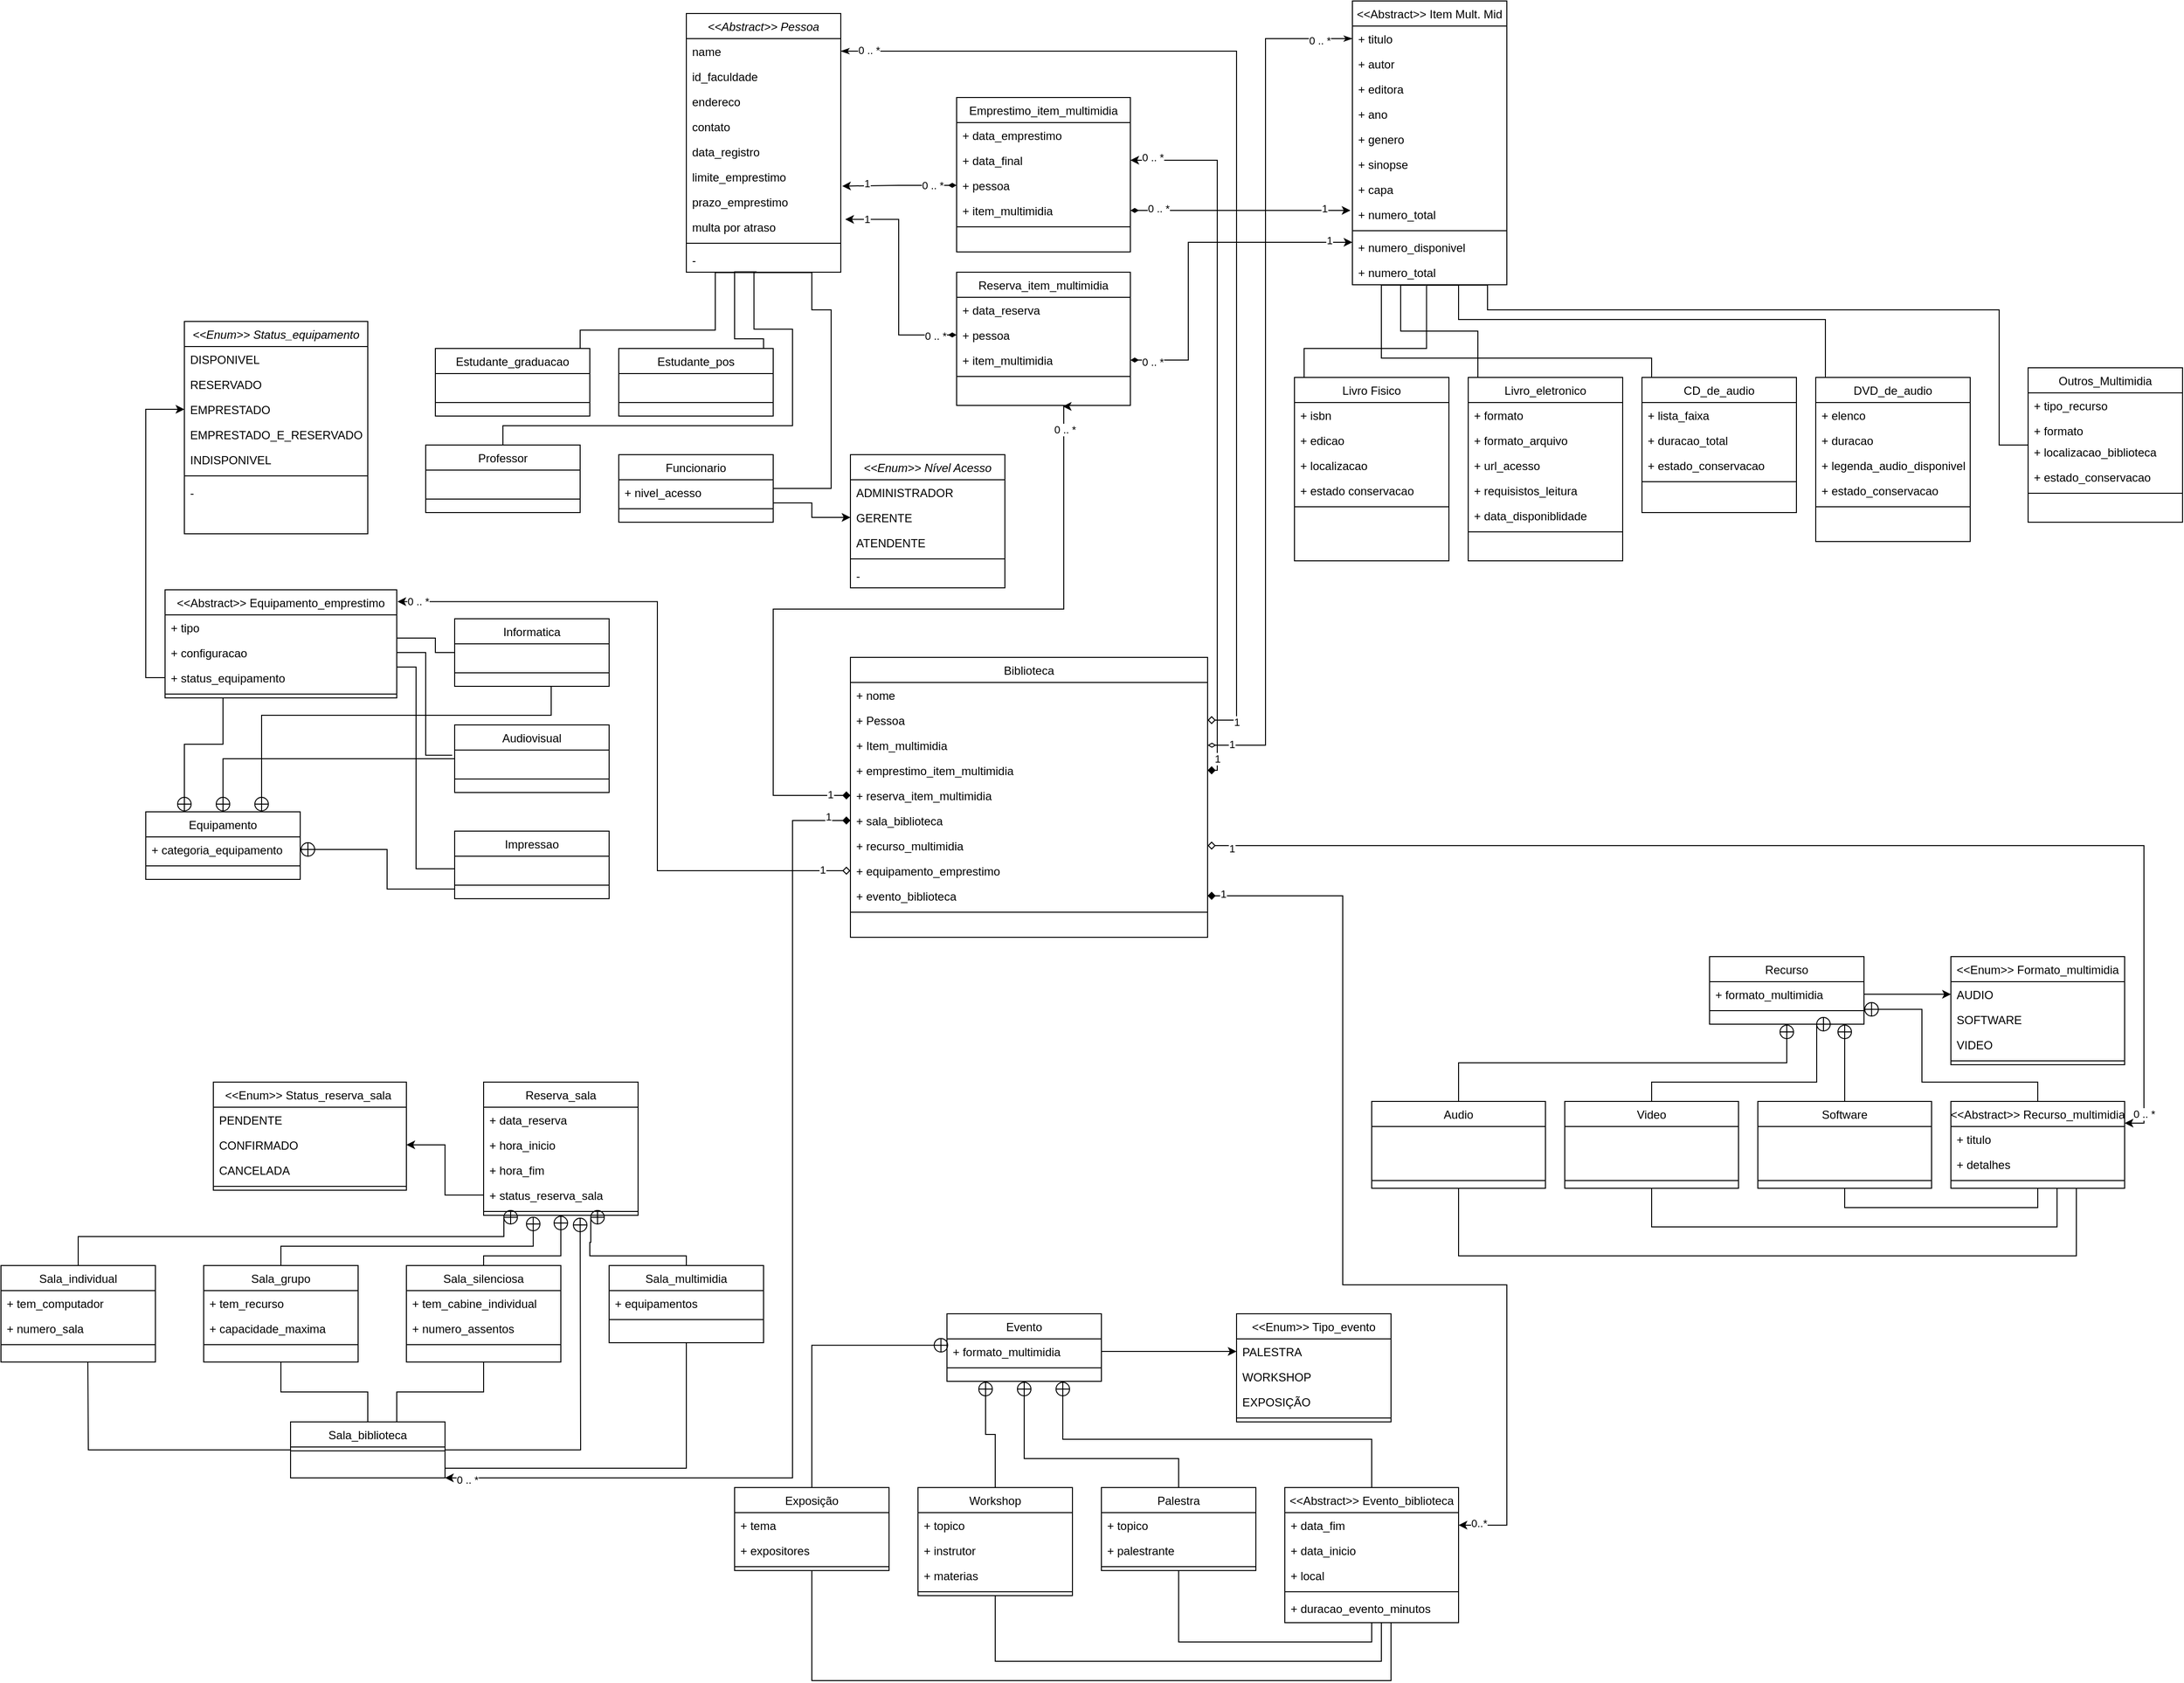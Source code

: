 <mxfile version="21.7.4" type="device">
  <diagram id="C5RBs43oDa-KdzZeNtuy" name="Page-1">
    <mxGraphModel dx="1877" dy="1735" grid="1" gridSize="10" guides="1" tooltips="1" connect="1" arrows="1" fold="1" page="1" pageScale="1" pageWidth="827" pageHeight="1169" math="0" shadow="0">
      <root>
        <mxCell id="WIyWlLk6GJQsqaUBKTNV-0" />
        <mxCell id="WIyWlLk6GJQsqaUBKTNV-1" parent="WIyWlLk6GJQsqaUBKTNV-0" />
        <mxCell id="zkfFHV4jXpPFQw0GAbJ--0" value="&lt;&lt;Abstract&gt;&gt; Pessoa" style="swimlane;fontStyle=2;align=center;verticalAlign=top;childLayout=stackLayout;horizontal=1;startSize=26;horizontalStack=0;resizeParent=1;resizeLast=0;collapsible=1;marginBottom=0;rounded=0;shadow=0;strokeWidth=1;" parent="WIyWlLk6GJQsqaUBKTNV-1" vertex="1">
          <mxGeometry x="220" y="-37" width="160" height="268" as="geometry">
            <mxRectangle x="230" y="140" width="160" height="26" as="alternateBounds" />
          </mxGeometry>
        </mxCell>
        <mxCell id="zkfFHV4jXpPFQw0GAbJ--1" value="name" style="text;align=left;verticalAlign=top;spacingLeft=4;spacingRight=4;overflow=hidden;rotatable=0;points=[[0,0.5],[1,0.5]];portConstraint=eastwest;" parent="zkfFHV4jXpPFQw0GAbJ--0" vertex="1">
          <mxGeometry y="26" width="160" height="26" as="geometry" />
        </mxCell>
        <mxCell id="7x-LWsrDiSh5sE7efBQU-0" value="id_faculdade" style="text;align=left;verticalAlign=top;spacingLeft=4;spacingRight=4;overflow=hidden;rotatable=0;points=[[0,0.5],[1,0.5]];portConstraint=eastwest;rounded=0;shadow=0;html=0;" parent="zkfFHV4jXpPFQw0GAbJ--0" vertex="1">
          <mxGeometry y="52" width="160" height="26" as="geometry" />
        </mxCell>
        <mxCell id="7x-LWsrDiSh5sE7efBQU-1" value="endereco" style="text;align=left;verticalAlign=top;spacingLeft=4;spacingRight=4;overflow=hidden;rotatable=0;points=[[0,0.5],[1,0.5]];portConstraint=eastwest;rounded=0;shadow=0;html=0;" parent="zkfFHV4jXpPFQw0GAbJ--0" vertex="1">
          <mxGeometry y="78" width="160" height="26" as="geometry" />
        </mxCell>
        <mxCell id="zkfFHV4jXpPFQw0GAbJ--2" value="contato" style="text;align=left;verticalAlign=top;spacingLeft=4;spacingRight=4;overflow=hidden;rotatable=0;points=[[0,0.5],[1,0.5]];portConstraint=eastwest;rounded=0;shadow=0;html=0;" parent="zkfFHV4jXpPFQw0GAbJ--0" vertex="1">
          <mxGeometry y="104" width="160" height="26" as="geometry" />
        </mxCell>
        <mxCell id="zkfFHV4jXpPFQw0GAbJ--3" value="data_registro" style="text;align=left;verticalAlign=top;spacingLeft=4;spacingRight=4;overflow=hidden;rotatable=0;points=[[0,0.5],[1,0.5]];portConstraint=eastwest;rounded=0;shadow=0;html=0;" parent="zkfFHV4jXpPFQw0GAbJ--0" vertex="1">
          <mxGeometry y="130" width="160" height="26" as="geometry" />
        </mxCell>
        <mxCell id="7x-LWsrDiSh5sE7efBQU-17" value="limite_emprestimo" style="text;align=left;verticalAlign=top;spacingLeft=4;spacingRight=4;overflow=hidden;rotatable=0;points=[[0,0.5],[1,0.5]];portConstraint=eastwest;rounded=0;shadow=0;html=0;" parent="zkfFHV4jXpPFQw0GAbJ--0" vertex="1">
          <mxGeometry y="156" width="160" height="26" as="geometry" />
        </mxCell>
        <mxCell id="7x-LWsrDiSh5sE7efBQU-18" value="prazo_emprestimo" style="text;align=left;verticalAlign=top;spacingLeft=4;spacingRight=4;overflow=hidden;rotatable=0;points=[[0,0.5],[1,0.5]];portConstraint=eastwest;rounded=0;shadow=0;html=0;" parent="zkfFHV4jXpPFQw0GAbJ--0" vertex="1">
          <mxGeometry y="182" width="160" height="26" as="geometry" />
        </mxCell>
        <mxCell id="7x-LWsrDiSh5sE7efBQU-16" value="multa por atraso" style="text;align=left;verticalAlign=top;spacingLeft=4;spacingRight=4;overflow=hidden;rotatable=0;points=[[0,0.5],[1,0.5]];portConstraint=eastwest;rounded=0;shadow=0;html=0;" parent="zkfFHV4jXpPFQw0GAbJ--0" vertex="1">
          <mxGeometry y="208" width="160" height="26" as="geometry" />
        </mxCell>
        <mxCell id="zkfFHV4jXpPFQw0GAbJ--4" value="" style="line;html=1;strokeWidth=1;align=left;verticalAlign=middle;spacingTop=-1;spacingLeft=3;spacingRight=3;rotatable=0;labelPosition=right;points=[];portConstraint=eastwest;" parent="zkfFHV4jXpPFQw0GAbJ--0" vertex="1">
          <mxGeometry y="234" width="160" height="8" as="geometry" />
        </mxCell>
        <mxCell id="zkfFHV4jXpPFQw0GAbJ--5" value="-" style="text;align=left;verticalAlign=top;spacingLeft=4;spacingRight=4;overflow=hidden;rotatable=0;points=[[0,0.5],[1,0.5]];portConstraint=eastwest;" parent="zkfFHV4jXpPFQw0GAbJ--0" vertex="1">
          <mxGeometry y="242" width="160" height="26" as="geometry" />
        </mxCell>
        <mxCell id="7x-LWsrDiSh5sE7efBQU-13" style="edgeStyle=orthogonalEdgeStyle;rounded=0;orthogonalLoop=1;jettySize=auto;html=1;entryX=0.438;entryY=1;entryDx=0;entryDy=0;entryPerimeter=0;endArrow=none;endFill=0;" parent="WIyWlLk6GJQsqaUBKTNV-1" source="zkfFHV4jXpPFQw0GAbJ--13" target="zkfFHV4jXpPFQw0GAbJ--5" edge="1">
          <mxGeometry relative="1" as="geometry">
            <Array as="points">
              <mxPoint x="30" y="390" />
              <mxPoint x="330" y="390" />
              <mxPoint x="330" y="290" />
              <mxPoint x="290" y="290" />
            </Array>
          </mxGeometry>
        </mxCell>
        <mxCell id="zkfFHV4jXpPFQw0GAbJ--13" value="Professor" style="swimlane;fontStyle=0;align=center;verticalAlign=top;childLayout=stackLayout;horizontal=1;startSize=26;horizontalStack=0;resizeParent=1;resizeLast=0;collapsible=1;marginBottom=0;rounded=0;shadow=0;strokeWidth=1;" parent="WIyWlLk6GJQsqaUBKTNV-1" vertex="1">
          <mxGeometry x="-50" y="410" width="160" height="70" as="geometry">
            <mxRectangle x="340" y="380" width="170" height="26" as="alternateBounds" />
          </mxGeometry>
        </mxCell>
        <mxCell id="zkfFHV4jXpPFQw0GAbJ--14" value=" " style="text;align=left;verticalAlign=top;spacingLeft=4;spacingRight=4;overflow=hidden;rotatable=0;points=[[0,0.5],[1,0.5]];portConstraint=eastwest;" parent="zkfFHV4jXpPFQw0GAbJ--13" vertex="1">
          <mxGeometry y="26" width="160" height="26" as="geometry" />
        </mxCell>
        <mxCell id="zkfFHV4jXpPFQw0GAbJ--15" value="" style="line;html=1;strokeWidth=1;align=left;verticalAlign=middle;spacingTop=-1;spacingLeft=3;spacingRight=3;rotatable=0;labelPosition=right;points=[];portConstraint=eastwest;" parent="zkfFHV4jXpPFQw0GAbJ--13" vertex="1">
          <mxGeometry y="52" width="160" height="8" as="geometry" />
        </mxCell>
        <mxCell id="zkfFHV4jXpPFQw0GAbJ--17" value="&lt;&lt;Abstract&gt;&gt; Item Mult. Mid" style="swimlane;fontStyle=0;align=center;verticalAlign=top;childLayout=stackLayout;horizontal=1;startSize=26;horizontalStack=0;resizeParent=1;resizeLast=0;collapsible=1;marginBottom=0;rounded=0;shadow=0;strokeWidth=1;" parent="WIyWlLk6GJQsqaUBKTNV-1" vertex="1">
          <mxGeometry x="910" y="-50" width="160" height="294" as="geometry">
            <mxRectangle x="550" y="140" width="160" height="26" as="alternateBounds" />
          </mxGeometry>
        </mxCell>
        <mxCell id="zkfFHV4jXpPFQw0GAbJ--18" value="+ titulo" style="text;align=left;verticalAlign=top;spacingLeft=4;spacingRight=4;overflow=hidden;rotatable=0;points=[[0,0.5],[1,0.5]];portConstraint=eastwest;" parent="zkfFHV4jXpPFQw0GAbJ--17" vertex="1">
          <mxGeometry y="26" width="160" height="26" as="geometry" />
        </mxCell>
        <mxCell id="zkfFHV4jXpPFQw0GAbJ--19" value="+ autor" style="text;align=left;verticalAlign=top;spacingLeft=4;spacingRight=4;overflow=hidden;rotatable=0;points=[[0,0.5],[1,0.5]];portConstraint=eastwest;rounded=0;shadow=0;html=0;" parent="zkfFHV4jXpPFQw0GAbJ--17" vertex="1">
          <mxGeometry y="52" width="160" height="26" as="geometry" />
        </mxCell>
        <mxCell id="zkfFHV4jXpPFQw0GAbJ--20" value="+ editora" style="text;align=left;verticalAlign=top;spacingLeft=4;spacingRight=4;overflow=hidden;rotatable=0;points=[[0,0.5],[1,0.5]];portConstraint=eastwest;rounded=0;shadow=0;html=0;" parent="zkfFHV4jXpPFQw0GAbJ--17" vertex="1">
          <mxGeometry y="78" width="160" height="26" as="geometry" />
        </mxCell>
        <mxCell id="zkfFHV4jXpPFQw0GAbJ--21" value="+ ano" style="text;align=left;verticalAlign=top;spacingLeft=4;spacingRight=4;overflow=hidden;rotatable=0;points=[[0,0.5],[1,0.5]];portConstraint=eastwest;rounded=0;shadow=0;html=0;" parent="zkfFHV4jXpPFQw0GAbJ--17" vertex="1">
          <mxGeometry y="104" width="160" height="26" as="geometry" />
        </mxCell>
        <mxCell id="zkfFHV4jXpPFQw0GAbJ--22" value="+ genero" style="text;align=left;verticalAlign=top;spacingLeft=4;spacingRight=4;overflow=hidden;rotatable=0;points=[[0,0.5],[1,0.5]];portConstraint=eastwest;rounded=0;shadow=0;html=0;" parent="zkfFHV4jXpPFQw0GAbJ--17" vertex="1">
          <mxGeometry y="130" width="160" height="26" as="geometry" />
        </mxCell>
        <mxCell id="j6aUxD_2NU_FJCcAww_Y-1" value="+ sinopse" style="text;align=left;verticalAlign=top;spacingLeft=4;spacingRight=4;overflow=hidden;rotatable=0;points=[[0,0.5],[1,0.5]];portConstraint=eastwest;rounded=0;shadow=0;html=0;" parent="zkfFHV4jXpPFQw0GAbJ--17" vertex="1">
          <mxGeometry y="156" width="160" height="26" as="geometry" />
        </mxCell>
        <mxCell id="j6aUxD_2NU_FJCcAww_Y-27" value="+ capa" style="text;align=left;verticalAlign=top;spacingLeft=4;spacingRight=4;overflow=hidden;rotatable=0;points=[[0,0.5],[1,0.5]];portConstraint=eastwest;rounded=0;shadow=0;html=0;" parent="zkfFHV4jXpPFQw0GAbJ--17" vertex="1">
          <mxGeometry y="182" width="160" height="26" as="geometry" />
        </mxCell>
        <mxCell id="j6aUxD_2NU_FJCcAww_Y-28" value="+ numero_total" style="text;align=left;verticalAlign=top;spacingLeft=4;spacingRight=4;overflow=hidden;rotatable=0;points=[[0,0.5],[1,0.5]];portConstraint=eastwest;rounded=0;shadow=0;html=0;" parent="zkfFHV4jXpPFQw0GAbJ--17" vertex="1">
          <mxGeometry y="208" width="160" height="26" as="geometry" />
        </mxCell>
        <mxCell id="zkfFHV4jXpPFQw0GAbJ--23" value="" style="line;html=1;strokeWidth=1;align=left;verticalAlign=middle;spacingTop=-1;spacingLeft=3;spacingRight=3;rotatable=0;labelPosition=right;points=[];portConstraint=eastwest;" parent="zkfFHV4jXpPFQw0GAbJ--17" vertex="1">
          <mxGeometry y="234" width="160" height="8" as="geometry" />
        </mxCell>
        <mxCell id="nPBHNjdGhzqOhLG5SUAl-20" value="+ numero_disponivel" style="text;align=left;verticalAlign=top;spacingLeft=4;spacingRight=4;overflow=hidden;rotatable=0;points=[[0,0.5],[1,0.5]];portConstraint=eastwest;" parent="zkfFHV4jXpPFQw0GAbJ--17" vertex="1">
          <mxGeometry y="242" width="160" height="26" as="geometry" />
        </mxCell>
        <mxCell id="zkfFHV4jXpPFQw0GAbJ--24" value="+ numero_total" style="text;align=left;verticalAlign=top;spacingLeft=4;spacingRight=4;overflow=hidden;rotatable=0;points=[[0,0.5],[1,0.5]];portConstraint=eastwest;" parent="zkfFHV4jXpPFQw0GAbJ--17" vertex="1">
          <mxGeometry y="268" width="160" height="26" as="geometry" />
        </mxCell>
        <mxCell id="7x-LWsrDiSh5sE7efBQU-11" style="edgeStyle=orthogonalEdgeStyle;rounded=0;orthogonalLoop=1;jettySize=auto;html=1;entryX=0.45;entryY=1.015;entryDx=0;entryDy=0;entryPerimeter=0;endArrow=none;endFill=0;" parent="WIyWlLk6GJQsqaUBKTNV-1" source="7x-LWsrDiSh5sE7efBQU-2" target="zkfFHV4jXpPFQw0GAbJ--5" edge="1">
          <mxGeometry relative="1" as="geometry">
            <Array as="points">
              <mxPoint x="110" y="291" />
              <mxPoint x="250" y="291" />
              <mxPoint x="250" y="231" />
            </Array>
          </mxGeometry>
        </mxCell>
        <mxCell id="7x-LWsrDiSh5sE7efBQU-2" value="Estudante_graduacao" style="swimlane;fontStyle=0;align=center;verticalAlign=top;childLayout=stackLayout;horizontal=1;startSize=26;horizontalStack=0;resizeParent=1;resizeLast=0;collapsible=1;marginBottom=0;rounded=0;shadow=0;strokeWidth=1;" parent="WIyWlLk6GJQsqaUBKTNV-1" vertex="1">
          <mxGeometry x="-40" y="310" width="160" height="70" as="geometry">
            <mxRectangle x="340" y="380" width="170" height="26" as="alternateBounds" />
          </mxGeometry>
        </mxCell>
        <mxCell id="7x-LWsrDiSh5sE7efBQU-3" value=" " style="text;align=left;verticalAlign=top;spacingLeft=4;spacingRight=4;overflow=hidden;rotatable=0;points=[[0,0.5],[1,0.5]];portConstraint=eastwest;" parent="7x-LWsrDiSh5sE7efBQU-2" vertex="1">
          <mxGeometry y="26" width="160" height="26" as="geometry" />
        </mxCell>
        <mxCell id="7x-LWsrDiSh5sE7efBQU-4" value="" style="line;html=1;strokeWidth=1;align=left;verticalAlign=middle;spacingTop=-1;spacingLeft=3;spacingRight=3;rotatable=0;labelPosition=right;points=[];portConstraint=eastwest;" parent="7x-LWsrDiSh5sE7efBQU-2" vertex="1">
          <mxGeometry y="52" width="160" height="8" as="geometry" />
        </mxCell>
        <mxCell id="7x-LWsrDiSh5sE7efBQU-12" style="edgeStyle=orthogonalEdgeStyle;rounded=0;orthogonalLoop=1;jettySize=auto;html=1;exitX=0.5;exitY=0;exitDx=0;exitDy=0;entryX=0.455;entryY=0.985;entryDx=0;entryDy=0;entryPerimeter=0;endArrow=none;endFill=0;" parent="WIyWlLk6GJQsqaUBKTNV-1" source="7x-LWsrDiSh5sE7efBQU-5" target="zkfFHV4jXpPFQw0GAbJ--5" edge="1">
          <mxGeometry relative="1" as="geometry">
            <Array as="points">
              <mxPoint x="300" y="300" />
              <mxPoint x="270" y="300" />
              <mxPoint x="270" y="231" />
            </Array>
          </mxGeometry>
        </mxCell>
        <mxCell id="7x-LWsrDiSh5sE7efBQU-5" value="Estudante_pos" style="swimlane;fontStyle=0;align=center;verticalAlign=top;childLayout=stackLayout;horizontal=1;startSize=26;horizontalStack=0;resizeParent=1;resizeLast=0;collapsible=1;marginBottom=0;rounded=0;shadow=0;strokeWidth=1;" parent="WIyWlLk6GJQsqaUBKTNV-1" vertex="1">
          <mxGeometry x="150" y="310" width="160" height="70" as="geometry">
            <mxRectangle x="340" y="380" width="170" height="26" as="alternateBounds" />
          </mxGeometry>
        </mxCell>
        <mxCell id="7x-LWsrDiSh5sE7efBQU-6" value=" " style="text;align=left;verticalAlign=top;spacingLeft=4;spacingRight=4;overflow=hidden;rotatable=0;points=[[0,0.5],[1,0.5]];portConstraint=eastwest;" parent="7x-LWsrDiSh5sE7efBQU-5" vertex="1">
          <mxGeometry y="26" width="160" height="26" as="geometry" />
        </mxCell>
        <mxCell id="7x-LWsrDiSh5sE7efBQU-7" value="" style="line;html=1;strokeWidth=1;align=left;verticalAlign=middle;spacingTop=-1;spacingLeft=3;spacingRight=3;rotatable=0;labelPosition=right;points=[];portConstraint=eastwest;" parent="7x-LWsrDiSh5sE7efBQU-5" vertex="1">
          <mxGeometry y="52" width="160" height="8" as="geometry" />
        </mxCell>
        <mxCell id="7x-LWsrDiSh5sE7efBQU-14" style="edgeStyle=orthogonalEdgeStyle;rounded=0;orthogonalLoop=1;jettySize=auto;html=1;entryX=0.44;entryY=1.015;entryDx=0;entryDy=0;entryPerimeter=0;endArrow=none;endFill=0;" parent="WIyWlLk6GJQsqaUBKTNV-1" source="7x-LWsrDiSh5sE7efBQU-8" target="zkfFHV4jXpPFQw0GAbJ--5" edge="1">
          <mxGeometry relative="1" as="geometry">
            <Array as="points">
              <mxPoint x="370" y="455" />
              <mxPoint x="370" y="270" />
              <mxPoint x="350" y="270" />
              <mxPoint x="350" y="231" />
            </Array>
          </mxGeometry>
        </mxCell>
        <mxCell id="EzY1blusWLxSn8k6jzqW-31" style="edgeStyle=orthogonalEdgeStyle;rounded=0;orthogonalLoop=1;jettySize=auto;html=1;entryX=0;entryY=0.5;entryDx=0;entryDy=0;" edge="1" parent="WIyWlLk6GJQsqaUBKTNV-1" source="7x-LWsrDiSh5sE7efBQU-8" target="j6aUxD_2NU_FJCcAww_Y-44">
          <mxGeometry relative="1" as="geometry">
            <Array as="points">
              <mxPoint x="350" y="470" />
              <mxPoint x="350" y="485" />
            </Array>
          </mxGeometry>
        </mxCell>
        <mxCell id="7x-LWsrDiSh5sE7efBQU-8" value="Funcionario" style="swimlane;fontStyle=0;align=center;verticalAlign=top;childLayout=stackLayout;horizontal=1;startSize=26;horizontalStack=0;resizeParent=1;resizeLast=0;collapsible=1;marginBottom=0;rounded=0;shadow=0;strokeWidth=1;" parent="WIyWlLk6GJQsqaUBKTNV-1" vertex="1">
          <mxGeometry x="150" y="420" width="160" height="70" as="geometry">
            <mxRectangle x="340" y="380" width="170" height="26" as="alternateBounds" />
          </mxGeometry>
        </mxCell>
        <mxCell id="7x-LWsrDiSh5sE7efBQU-9" value="+ nivel_acesso" style="text;align=left;verticalAlign=top;spacingLeft=4;spacingRight=4;overflow=hidden;rotatable=0;points=[[0,0.5],[1,0.5]];portConstraint=eastwest;" parent="7x-LWsrDiSh5sE7efBQU-8" vertex="1">
          <mxGeometry y="26" width="160" height="26" as="geometry" />
        </mxCell>
        <mxCell id="7x-LWsrDiSh5sE7efBQU-10" value="" style="line;html=1;strokeWidth=1;align=left;verticalAlign=middle;spacingTop=-1;spacingLeft=3;spacingRight=3;rotatable=0;labelPosition=right;points=[];portConstraint=eastwest;" parent="7x-LWsrDiSh5sE7efBQU-8" vertex="1">
          <mxGeometry y="52" width="160" height="8" as="geometry" />
        </mxCell>
        <mxCell id="j6aUxD_2NU_FJCcAww_Y-37" style="edgeStyle=orthogonalEdgeStyle;rounded=0;orthogonalLoop=1;jettySize=auto;html=1;entryX=0.48;entryY=0.985;entryDx=0;entryDy=0;entryPerimeter=0;endArrow=none;endFill=0;" parent="WIyWlLk6GJQsqaUBKTNV-1" source="j6aUxD_2NU_FJCcAww_Y-2" target="zkfFHV4jXpPFQw0GAbJ--24" edge="1">
          <mxGeometry relative="1" as="geometry">
            <Array as="points">
              <mxPoint x="860" y="310" />
              <mxPoint x="987" y="310" />
            </Array>
          </mxGeometry>
        </mxCell>
        <mxCell id="j6aUxD_2NU_FJCcAww_Y-2" value="Livro Fisico" style="swimlane;fontStyle=0;align=center;verticalAlign=top;childLayout=stackLayout;horizontal=1;startSize=26;horizontalStack=0;resizeParent=1;resizeLast=0;collapsible=1;marginBottom=0;rounded=0;shadow=0;strokeWidth=1;" parent="WIyWlLk6GJQsqaUBKTNV-1" vertex="1">
          <mxGeometry x="850" y="340" width="160" height="190" as="geometry">
            <mxRectangle x="340" y="380" width="170" height="26" as="alternateBounds" />
          </mxGeometry>
        </mxCell>
        <mxCell id="j6aUxD_2NU_FJCcAww_Y-17" value="+ isbn" style="text;align=left;verticalAlign=top;spacingLeft=4;spacingRight=4;overflow=hidden;rotatable=0;points=[[0,0.5],[1,0.5]];portConstraint=eastwest;" parent="j6aUxD_2NU_FJCcAww_Y-2" vertex="1">
          <mxGeometry y="26" width="160" height="26" as="geometry" />
        </mxCell>
        <mxCell id="j6aUxD_2NU_FJCcAww_Y-18" value="+ edicao" style="text;align=left;verticalAlign=top;spacingLeft=4;spacingRight=4;overflow=hidden;rotatable=0;points=[[0,0.5],[1,0.5]];portConstraint=eastwest;" parent="j6aUxD_2NU_FJCcAww_Y-2" vertex="1">
          <mxGeometry y="52" width="160" height="26" as="geometry" />
        </mxCell>
        <mxCell id="j6aUxD_2NU_FJCcAww_Y-21" value="+ localizacao" style="text;align=left;verticalAlign=top;spacingLeft=4;spacingRight=4;overflow=hidden;rotatable=0;points=[[0,0.5],[1,0.5]];portConstraint=eastwest;" parent="j6aUxD_2NU_FJCcAww_Y-2" vertex="1">
          <mxGeometry y="78" width="160" height="26" as="geometry" />
        </mxCell>
        <mxCell id="j6aUxD_2NU_FJCcAww_Y-20" value="+ estado conservacao" style="text;align=left;verticalAlign=top;spacingLeft=4;spacingRight=4;overflow=hidden;rotatable=0;points=[[0,0.5],[1,0.5]];portConstraint=eastwest;" parent="j6aUxD_2NU_FJCcAww_Y-2" vertex="1">
          <mxGeometry y="104" width="160" height="26" as="geometry" />
        </mxCell>
        <mxCell id="j6aUxD_2NU_FJCcAww_Y-4" value="" style="line;html=1;strokeWidth=1;align=left;verticalAlign=middle;spacingTop=-1;spacingLeft=3;spacingRight=3;rotatable=0;labelPosition=right;points=[];portConstraint=eastwest;" parent="j6aUxD_2NU_FJCcAww_Y-2" vertex="1">
          <mxGeometry y="130" width="160" height="8" as="geometry" />
        </mxCell>
        <mxCell id="j6aUxD_2NU_FJCcAww_Y-38" style="edgeStyle=orthogonalEdgeStyle;rounded=0;orthogonalLoop=1;jettySize=auto;html=1;entryX=0.475;entryY=1.015;entryDx=0;entryDy=0;entryPerimeter=0;endArrow=none;endFill=0;" parent="WIyWlLk6GJQsqaUBKTNV-1" source="j6aUxD_2NU_FJCcAww_Y-5" target="zkfFHV4jXpPFQw0GAbJ--24" edge="1">
          <mxGeometry relative="1" as="geometry">
            <Array as="points">
              <mxPoint x="1040" y="292" />
              <mxPoint x="960" y="292" />
              <mxPoint x="960" y="244" />
            </Array>
          </mxGeometry>
        </mxCell>
        <mxCell id="j6aUxD_2NU_FJCcAww_Y-5" value="Livro_eletronico" style="swimlane;fontStyle=0;align=center;verticalAlign=top;childLayout=stackLayout;horizontal=1;startSize=26;horizontalStack=0;resizeParent=1;resizeLast=0;collapsible=1;marginBottom=0;rounded=0;shadow=0;strokeWidth=1;" parent="WIyWlLk6GJQsqaUBKTNV-1" vertex="1">
          <mxGeometry x="1030" y="340" width="160" height="190" as="geometry">
            <mxRectangle x="340" y="380" width="170" height="26" as="alternateBounds" />
          </mxGeometry>
        </mxCell>
        <mxCell id="j6aUxD_2NU_FJCcAww_Y-22" value="+ formato" style="text;align=left;verticalAlign=top;spacingLeft=4;spacingRight=4;overflow=hidden;rotatable=0;points=[[0,0.5],[1,0.5]];portConstraint=eastwest;" parent="j6aUxD_2NU_FJCcAww_Y-5" vertex="1">
          <mxGeometry y="26" width="160" height="26" as="geometry" />
        </mxCell>
        <mxCell id="j6aUxD_2NU_FJCcAww_Y-24" value="+ formato_arquivo" style="text;align=left;verticalAlign=top;spacingLeft=4;spacingRight=4;overflow=hidden;rotatable=0;points=[[0,0.5],[1,0.5]];portConstraint=eastwest;" parent="j6aUxD_2NU_FJCcAww_Y-5" vertex="1">
          <mxGeometry y="52" width="160" height="26" as="geometry" />
        </mxCell>
        <mxCell id="j6aUxD_2NU_FJCcAww_Y-25" value="+ url_acesso" style="text;align=left;verticalAlign=top;spacingLeft=4;spacingRight=4;overflow=hidden;rotatable=0;points=[[0,0.5],[1,0.5]];portConstraint=eastwest;" parent="j6aUxD_2NU_FJCcAww_Y-5" vertex="1">
          <mxGeometry y="78" width="160" height="26" as="geometry" />
        </mxCell>
        <mxCell id="j6aUxD_2NU_FJCcAww_Y-26" value="+ requisistos_leitura" style="text;align=left;verticalAlign=top;spacingLeft=4;spacingRight=4;overflow=hidden;rotatable=0;points=[[0,0.5],[1,0.5]];portConstraint=eastwest;" parent="j6aUxD_2NU_FJCcAww_Y-5" vertex="1">
          <mxGeometry y="104" width="160" height="26" as="geometry" />
        </mxCell>
        <mxCell id="j6aUxD_2NU_FJCcAww_Y-6" value="+ data_disponiblidade" style="text;align=left;verticalAlign=top;spacingLeft=4;spacingRight=4;overflow=hidden;rotatable=0;points=[[0,0.5],[1,0.5]];portConstraint=eastwest;" parent="j6aUxD_2NU_FJCcAww_Y-5" vertex="1">
          <mxGeometry y="130" width="160" height="26" as="geometry" />
        </mxCell>
        <mxCell id="j6aUxD_2NU_FJCcAww_Y-7" value="" style="line;html=1;strokeWidth=1;align=left;verticalAlign=middle;spacingTop=-1;spacingLeft=3;spacingRight=3;rotatable=0;labelPosition=right;points=[];portConstraint=eastwest;" parent="j6aUxD_2NU_FJCcAww_Y-5" vertex="1">
          <mxGeometry y="156" width="160" height="8" as="geometry" />
        </mxCell>
        <mxCell id="j6aUxD_2NU_FJCcAww_Y-39" style="edgeStyle=orthogonalEdgeStyle;rounded=0;orthogonalLoop=1;jettySize=auto;html=1;entryX=0.475;entryY=1.015;entryDx=0;entryDy=0;entryPerimeter=0;endArrow=none;endFill=0;" parent="WIyWlLk6GJQsqaUBKTNV-1" source="j6aUxD_2NU_FJCcAww_Y-8" target="zkfFHV4jXpPFQw0GAbJ--24" edge="1">
          <mxGeometry relative="1" as="geometry">
            <Array as="points">
              <mxPoint x="1220" y="320" />
              <mxPoint x="940" y="320" />
              <mxPoint x="940" y="244" />
            </Array>
          </mxGeometry>
        </mxCell>
        <mxCell id="j6aUxD_2NU_FJCcAww_Y-8" value="CD_de_audio" style="swimlane;fontStyle=0;align=center;verticalAlign=top;childLayout=stackLayout;horizontal=1;startSize=26;horizontalStack=0;resizeParent=1;resizeLast=0;collapsible=1;marginBottom=0;rounded=0;shadow=0;strokeWidth=1;" parent="WIyWlLk6GJQsqaUBKTNV-1" vertex="1">
          <mxGeometry x="1210" y="340" width="160" height="140" as="geometry">
            <mxRectangle x="340" y="380" width="170" height="26" as="alternateBounds" />
          </mxGeometry>
        </mxCell>
        <mxCell id="j6aUxD_2NU_FJCcAww_Y-9" value="+ lista_faixa" style="text;align=left;verticalAlign=top;spacingLeft=4;spacingRight=4;overflow=hidden;rotatable=0;points=[[0,0.5],[1,0.5]];portConstraint=eastwest;" parent="j6aUxD_2NU_FJCcAww_Y-8" vertex="1">
          <mxGeometry y="26" width="160" height="26" as="geometry" />
        </mxCell>
        <mxCell id="j6aUxD_2NU_FJCcAww_Y-30" value="+ duracao_total" style="text;align=left;verticalAlign=top;spacingLeft=4;spacingRight=4;overflow=hidden;rotatable=0;points=[[0,0.5],[1,0.5]];portConstraint=eastwest;" parent="j6aUxD_2NU_FJCcAww_Y-8" vertex="1">
          <mxGeometry y="52" width="160" height="26" as="geometry" />
        </mxCell>
        <mxCell id="j6aUxD_2NU_FJCcAww_Y-29" value="+ estado_conservacao" style="text;align=left;verticalAlign=top;spacingLeft=4;spacingRight=4;overflow=hidden;rotatable=0;points=[[0,0.5],[1,0.5]];portConstraint=eastwest;" parent="j6aUxD_2NU_FJCcAww_Y-8" vertex="1">
          <mxGeometry y="78" width="160" height="26" as="geometry" />
        </mxCell>
        <mxCell id="j6aUxD_2NU_FJCcAww_Y-10" value="" style="line;html=1;strokeWidth=1;align=left;verticalAlign=middle;spacingTop=-1;spacingLeft=3;spacingRight=3;rotatable=0;labelPosition=right;points=[];portConstraint=eastwest;" parent="j6aUxD_2NU_FJCcAww_Y-8" vertex="1">
          <mxGeometry y="104" width="160" height="8" as="geometry" />
        </mxCell>
        <mxCell id="j6aUxD_2NU_FJCcAww_Y-40" style="edgeStyle=orthogonalEdgeStyle;rounded=0;orthogonalLoop=1;jettySize=auto;html=1;entryX=0.48;entryY=1.015;entryDx=0;entryDy=0;entryPerimeter=0;endArrow=none;endFill=0;" parent="WIyWlLk6GJQsqaUBKTNV-1" source="j6aUxD_2NU_FJCcAww_Y-11" target="zkfFHV4jXpPFQw0GAbJ--24" edge="1">
          <mxGeometry relative="1" as="geometry">
            <Array as="points">
              <mxPoint x="1400" y="280" />
              <mxPoint x="1020" y="280" />
              <mxPoint x="1020" y="244" />
            </Array>
          </mxGeometry>
        </mxCell>
        <mxCell id="j6aUxD_2NU_FJCcAww_Y-11" value="DVD_de_audio" style="swimlane;fontStyle=0;align=center;verticalAlign=top;childLayout=stackLayout;horizontal=1;startSize=26;horizontalStack=0;resizeParent=1;resizeLast=0;collapsible=1;marginBottom=0;rounded=0;shadow=0;strokeWidth=1;" parent="WIyWlLk6GJQsqaUBKTNV-1" vertex="1">
          <mxGeometry x="1390" y="340" width="160" height="170" as="geometry">
            <mxRectangle x="340" y="380" width="170" height="26" as="alternateBounds" />
          </mxGeometry>
        </mxCell>
        <mxCell id="j6aUxD_2NU_FJCcAww_Y-12" value="+ elenco" style="text;align=left;verticalAlign=top;spacingLeft=4;spacingRight=4;overflow=hidden;rotatable=0;points=[[0,0.5],[1,0.5]];portConstraint=eastwest;" parent="j6aUxD_2NU_FJCcAww_Y-11" vertex="1">
          <mxGeometry y="26" width="160" height="26" as="geometry" />
        </mxCell>
        <mxCell id="j6aUxD_2NU_FJCcAww_Y-33" value="+ duracao" style="text;align=left;verticalAlign=top;spacingLeft=4;spacingRight=4;overflow=hidden;rotatable=0;points=[[0,0.5],[1,0.5]];portConstraint=eastwest;" parent="j6aUxD_2NU_FJCcAww_Y-11" vertex="1">
          <mxGeometry y="52" width="160" height="26" as="geometry" />
        </mxCell>
        <mxCell id="j6aUxD_2NU_FJCcAww_Y-32" value="+ legenda_audio_disponivel" style="text;align=left;verticalAlign=top;spacingLeft=4;spacingRight=4;overflow=hidden;rotatable=0;points=[[0,0.5],[1,0.5]];portConstraint=eastwest;" parent="j6aUxD_2NU_FJCcAww_Y-11" vertex="1">
          <mxGeometry y="78" width="160" height="26" as="geometry" />
        </mxCell>
        <mxCell id="j6aUxD_2NU_FJCcAww_Y-31" value="+ estado_conservacao" style="text;align=left;verticalAlign=top;spacingLeft=4;spacingRight=4;overflow=hidden;rotatable=0;points=[[0,0.5],[1,0.5]];portConstraint=eastwest;" parent="j6aUxD_2NU_FJCcAww_Y-11" vertex="1">
          <mxGeometry y="104" width="160" height="26" as="geometry" />
        </mxCell>
        <mxCell id="j6aUxD_2NU_FJCcAww_Y-13" value="" style="line;html=1;strokeWidth=1;align=left;verticalAlign=middle;spacingTop=-1;spacingLeft=3;spacingRight=3;rotatable=0;labelPosition=right;points=[];portConstraint=eastwest;" parent="j6aUxD_2NU_FJCcAww_Y-11" vertex="1">
          <mxGeometry y="130" width="160" height="8" as="geometry" />
        </mxCell>
        <mxCell id="j6aUxD_2NU_FJCcAww_Y-41" style="edgeStyle=orthogonalEdgeStyle;rounded=0;orthogonalLoop=1;jettySize=auto;html=1;entryX=0.48;entryY=1.015;entryDx=0;entryDy=0;entryPerimeter=0;endArrow=none;endFill=0;" parent="WIyWlLk6GJQsqaUBKTNV-1" source="j6aUxD_2NU_FJCcAww_Y-14" target="zkfFHV4jXpPFQw0GAbJ--24" edge="1">
          <mxGeometry relative="1" as="geometry">
            <Array as="points">
              <mxPoint x="1580" y="270" />
              <mxPoint x="1050" y="270" />
              <mxPoint x="1050" y="244" />
            </Array>
          </mxGeometry>
        </mxCell>
        <mxCell id="j6aUxD_2NU_FJCcAww_Y-14" value="Outros_Multimidia" style="swimlane;fontStyle=0;align=center;verticalAlign=top;childLayout=stackLayout;horizontal=1;startSize=26;horizontalStack=0;resizeParent=1;resizeLast=0;collapsible=1;marginBottom=0;rounded=0;shadow=0;strokeWidth=1;" parent="WIyWlLk6GJQsqaUBKTNV-1" vertex="1">
          <mxGeometry x="1610" y="330" width="160" height="160" as="geometry">
            <mxRectangle x="340" y="380" width="170" height="26" as="alternateBounds" />
          </mxGeometry>
        </mxCell>
        <mxCell id="j6aUxD_2NU_FJCcAww_Y-15" value="+ tipo_recurso" style="text;align=left;verticalAlign=top;spacingLeft=4;spacingRight=4;overflow=hidden;rotatable=0;points=[[0,0.5],[1,0.5]];portConstraint=eastwest;" parent="j6aUxD_2NU_FJCcAww_Y-14" vertex="1">
          <mxGeometry y="26" width="160" height="26" as="geometry" />
        </mxCell>
        <mxCell id="j6aUxD_2NU_FJCcAww_Y-36" value="+ formato" style="text;align=left;verticalAlign=top;spacingLeft=4;spacingRight=4;overflow=hidden;rotatable=0;points=[[0,0.5],[1,0.5]];portConstraint=eastwest;" parent="j6aUxD_2NU_FJCcAww_Y-14" vertex="1">
          <mxGeometry y="52" width="160" height="22" as="geometry" />
        </mxCell>
        <mxCell id="j6aUxD_2NU_FJCcAww_Y-35" value="+ localizacao_biblioteca" style="text;align=left;verticalAlign=top;spacingLeft=4;spacingRight=4;overflow=hidden;rotatable=0;points=[[0,0.5],[1,0.5]];portConstraint=eastwest;" parent="j6aUxD_2NU_FJCcAww_Y-14" vertex="1">
          <mxGeometry y="74" width="160" height="26" as="geometry" />
        </mxCell>
        <mxCell id="j6aUxD_2NU_FJCcAww_Y-34" value="+ estado_conservacao" style="text;align=left;verticalAlign=top;spacingLeft=4;spacingRight=4;overflow=hidden;rotatable=0;points=[[0,0.5],[1,0.5]];portConstraint=eastwest;" parent="j6aUxD_2NU_FJCcAww_Y-14" vertex="1">
          <mxGeometry y="100" width="160" height="26" as="geometry" />
        </mxCell>
        <mxCell id="j6aUxD_2NU_FJCcAww_Y-16" value="" style="line;html=1;strokeWidth=1;align=left;verticalAlign=middle;spacingTop=-1;spacingLeft=3;spacingRight=3;rotatable=0;labelPosition=right;points=[];portConstraint=eastwest;" parent="j6aUxD_2NU_FJCcAww_Y-14" vertex="1">
          <mxGeometry y="126" width="160" height="8" as="geometry" />
        </mxCell>
        <mxCell id="j6aUxD_2NU_FJCcAww_Y-42" value="&lt;&lt;Enum&gt;&gt; Nível Acesso" style="swimlane;fontStyle=2;align=center;verticalAlign=top;childLayout=stackLayout;horizontal=1;startSize=26;horizontalStack=0;resizeParent=1;resizeLast=0;collapsible=1;marginBottom=0;rounded=0;shadow=0;strokeWidth=1;" parent="WIyWlLk6GJQsqaUBKTNV-1" vertex="1">
          <mxGeometry x="390" y="420" width="160" height="138" as="geometry">
            <mxRectangle x="230" y="140" width="160" height="26" as="alternateBounds" />
          </mxGeometry>
        </mxCell>
        <mxCell id="j6aUxD_2NU_FJCcAww_Y-43" value="ADMINISTRADOR" style="text;align=left;verticalAlign=top;spacingLeft=4;spacingRight=4;overflow=hidden;rotatable=0;points=[[0,0.5],[1,0.5]];portConstraint=eastwest;" parent="j6aUxD_2NU_FJCcAww_Y-42" vertex="1">
          <mxGeometry y="26" width="160" height="26" as="geometry" />
        </mxCell>
        <mxCell id="j6aUxD_2NU_FJCcAww_Y-44" value="GERENTE" style="text;align=left;verticalAlign=top;spacingLeft=4;spacingRight=4;overflow=hidden;rotatable=0;points=[[0,0.5],[1,0.5]];portConstraint=eastwest;rounded=0;shadow=0;html=0;" parent="j6aUxD_2NU_FJCcAww_Y-42" vertex="1">
          <mxGeometry y="52" width="160" height="26" as="geometry" />
        </mxCell>
        <mxCell id="j6aUxD_2NU_FJCcAww_Y-45" value="ATENDENTE" style="text;align=left;verticalAlign=top;spacingLeft=4;spacingRight=4;overflow=hidden;rotatable=0;points=[[0,0.5],[1,0.5]];portConstraint=eastwest;rounded=0;shadow=0;html=0;" parent="j6aUxD_2NU_FJCcAww_Y-42" vertex="1">
          <mxGeometry y="78" width="160" height="26" as="geometry" />
        </mxCell>
        <mxCell id="j6aUxD_2NU_FJCcAww_Y-51" value="" style="line;html=1;strokeWidth=1;align=left;verticalAlign=middle;spacingTop=-1;spacingLeft=3;spacingRight=3;rotatable=0;labelPosition=right;points=[];portConstraint=eastwest;" parent="j6aUxD_2NU_FJCcAww_Y-42" vertex="1">
          <mxGeometry y="104" width="160" height="8" as="geometry" />
        </mxCell>
        <mxCell id="j6aUxD_2NU_FJCcAww_Y-52" value="-" style="text;align=left;verticalAlign=top;spacingLeft=4;spacingRight=4;overflow=hidden;rotatable=0;points=[[0,0.5],[1,0.5]];portConstraint=eastwest;" parent="j6aUxD_2NU_FJCcAww_Y-42" vertex="1">
          <mxGeometry y="112" width="160" height="26" as="geometry" />
        </mxCell>
        <mxCell id="nPBHNjdGhzqOhLG5SUAl-0" value="Biblioteca" style="swimlane;fontStyle=0;align=center;verticalAlign=top;childLayout=stackLayout;horizontal=1;startSize=26;horizontalStack=0;resizeParent=1;resizeLast=0;collapsible=1;marginBottom=0;rounded=0;shadow=0;strokeWidth=1;" parent="WIyWlLk6GJQsqaUBKTNV-1" vertex="1">
          <mxGeometry x="390" y="630" width="370" height="290" as="geometry">
            <mxRectangle x="340" y="380" width="170" height="26" as="alternateBounds" />
          </mxGeometry>
        </mxCell>
        <mxCell id="nPBHNjdGhzqOhLG5SUAl-1" value="+ nome   " style="text;align=left;verticalAlign=top;spacingLeft=4;spacingRight=4;overflow=hidden;rotatable=0;points=[[0,0.5],[1,0.5]];portConstraint=eastwest;" parent="nPBHNjdGhzqOhLG5SUAl-0" vertex="1">
          <mxGeometry y="26" width="370" height="26" as="geometry" />
        </mxCell>
        <mxCell id="nPBHNjdGhzqOhLG5SUAl-8" value="+ Pessoa" style="text;align=left;verticalAlign=top;spacingLeft=4;spacingRight=4;overflow=hidden;rotatable=0;points=[[0,0.5],[1,0.5]];portConstraint=eastwest;" parent="nPBHNjdGhzqOhLG5SUAl-0" vertex="1">
          <mxGeometry y="52" width="370" height="26" as="geometry" />
        </mxCell>
        <mxCell id="nPBHNjdGhzqOhLG5SUAl-6" value="+ Item_multimidia" style="text;align=left;verticalAlign=top;spacingLeft=4;spacingRight=4;overflow=hidden;rotatable=0;points=[[0,0.5],[1,0.5]];portConstraint=eastwest;" parent="nPBHNjdGhzqOhLG5SUAl-0" vertex="1">
          <mxGeometry y="78" width="370" height="26" as="geometry" />
        </mxCell>
        <mxCell id="nPBHNjdGhzqOhLG5SUAl-14" value="+ emprestimo_item_multimidia" style="text;align=left;verticalAlign=top;spacingLeft=4;spacingRight=4;overflow=hidden;rotatable=0;points=[[0,0.5],[1,0.5]];portConstraint=eastwest;" parent="nPBHNjdGhzqOhLG5SUAl-0" vertex="1">
          <mxGeometry y="104" width="370" height="26" as="geometry" />
        </mxCell>
        <mxCell id="EzY1blusWLxSn8k6jzqW-60" style="edgeStyle=orthogonalEdgeStyle;rounded=0;orthogonalLoop=1;jettySize=auto;html=1;startArrow=diamond;startFill=1;" edge="1" parent="nPBHNjdGhzqOhLG5SUAl-0" source="nPBHNjdGhzqOhLG5SUAl-16">
          <mxGeometry relative="1" as="geometry">
            <mxPoint x="220" y="-260" as="targetPoint" />
            <Array as="points">
              <mxPoint x="-80" y="143" />
              <mxPoint x="-80" y="-50" />
              <mxPoint x="221" y="-50" />
            </Array>
          </mxGeometry>
        </mxCell>
        <mxCell id="EzY1blusWLxSn8k6jzqW-61" value="0 .. *" style="edgeLabel;html=1;align=center;verticalAlign=middle;resizable=0;points=[];" vertex="1" connectable="0" parent="EzY1blusWLxSn8k6jzqW-60">
          <mxGeometry x="0.936" y="-1" relative="1" as="geometry">
            <mxPoint as="offset" />
          </mxGeometry>
        </mxCell>
        <mxCell id="EzY1blusWLxSn8k6jzqW-62" value="1" style="edgeLabel;html=1;align=center;verticalAlign=middle;resizable=0;points=[];" vertex="1" connectable="0" parent="EzY1blusWLxSn8k6jzqW-60">
          <mxGeometry x="-0.945" y="-1" relative="1" as="geometry">
            <mxPoint as="offset" />
          </mxGeometry>
        </mxCell>
        <mxCell id="nPBHNjdGhzqOhLG5SUAl-16" value="+ reserva_item_multimidia" style="text;align=left;verticalAlign=top;spacingLeft=4;spacingRight=4;overflow=hidden;rotatable=0;points=[[0,0.5],[1,0.5]];portConstraint=eastwest;" parent="nPBHNjdGhzqOhLG5SUAl-0" vertex="1">
          <mxGeometry y="130" width="370" height="26" as="geometry" />
        </mxCell>
        <mxCell id="nPBHNjdGhzqOhLG5SUAl-15" value="+ sala_biblioteca" style="text;align=left;verticalAlign=top;spacingLeft=4;spacingRight=4;overflow=hidden;rotatable=0;points=[[0,0.5],[1,0.5]];portConstraint=eastwest;" parent="nPBHNjdGhzqOhLG5SUAl-0" vertex="1">
          <mxGeometry y="156" width="370" height="26" as="geometry" />
        </mxCell>
        <mxCell id="nPBHNjdGhzqOhLG5SUAl-13" value="+ recurso_multimidia" style="text;align=left;verticalAlign=top;spacingLeft=4;spacingRight=4;overflow=hidden;rotatable=0;points=[[0,0.5],[1,0.5]];portConstraint=eastwest;" parent="nPBHNjdGhzqOhLG5SUAl-0" vertex="1">
          <mxGeometry y="182" width="370" height="26" as="geometry" />
        </mxCell>
        <mxCell id="nPBHNjdGhzqOhLG5SUAl-12" value="+ equipamento_emprestimo&#xa;" style="text;align=left;verticalAlign=top;spacingLeft=4;spacingRight=4;overflow=hidden;rotatable=0;points=[[0,0.5],[1,0.5]];portConstraint=eastwest;" parent="nPBHNjdGhzqOhLG5SUAl-0" vertex="1">
          <mxGeometry y="208" width="370" height="26" as="geometry" />
        </mxCell>
        <mxCell id="nPBHNjdGhzqOhLG5SUAl-156" value="+ evento_biblioteca" style="text;align=left;verticalAlign=top;spacingLeft=4;spacingRight=4;overflow=hidden;rotatable=0;points=[[0,0.5],[1,0.5]];portConstraint=eastwest;" parent="nPBHNjdGhzqOhLG5SUAl-0" vertex="1">
          <mxGeometry y="234" width="370" height="26" as="geometry" />
        </mxCell>
        <mxCell id="nPBHNjdGhzqOhLG5SUAl-5" value="" style="line;html=1;strokeWidth=1;align=left;verticalAlign=middle;spacingTop=-1;spacingLeft=3;spacingRight=3;rotatable=0;labelPosition=right;points=[];portConstraint=eastwest;" parent="nPBHNjdGhzqOhLG5SUAl-0" vertex="1">
          <mxGeometry y="260" width="370" height="8" as="geometry" />
        </mxCell>
        <mxCell id="nPBHNjdGhzqOhLG5SUAl-21" value="Equipamento" style="swimlane;fontStyle=0;align=center;verticalAlign=top;childLayout=stackLayout;horizontal=1;startSize=26;horizontalStack=0;resizeParent=1;resizeLast=0;collapsible=1;marginBottom=0;rounded=0;shadow=0;strokeWidth=1;" parent="WIyWlLk6GJQsqaUBKTNV-1" vertex="1">
          <mxGeometry x="-340" y="790" width="160" height="70" as="geometry">
            <mxRectangle x="340" y="380" width="170" height="26" as="alternateBounds" />
          </mxGeometry>
        </mxCell>
        <mxCell id="nPBHNjdGhzqOhLG5SUAl-22" value="+ categoria_equipamento" style="text;align=left;verticalAlign=top;spacingLeft=4;spacingRight=4;overflow=hidden;rotatable=0;points=[[0,0.5],[1,0.5]];portConstraint=eastwest;" parent="nPBHNjdGhzqOhLG5SUAl-21" vertex="1">
          <mxGeometry y="26" width="160" height="26" as="geometry" />
        </mxCell>
        <mxCell id="nPBHNjdGhzqOhLG5SUAl-23" value="" style="line;html=1;strokeWidth=1;align=left;verticalAlign=middle;spacingTop=-1;spacingLeft=3;spacingRight=3;rotatable=0;labelPosition=right;points=[];portConstraint=eastwest;" parent="nPBHNjdGhzqOhLG5SUAl-21" vertex="1">
          <mxGeometry y="52" width="160" height="8" as="geometry" />
        </mxCell>
        <mxCell id="nPBHNjdGhzqOhLG5SUAl-42" style="edgeStyle=orthogonalEdgeStyle;rounded=0;orthogonalLoop=1;jettySize=auto;html=1;entryX=0.75;entryY=0;entryDx=0;entryDy=0;endArrow=circlePlus;endFill=0;" parent="WIyWlLk6GJQsqaUBKTNV-1" source="nPBHNjdGhzqOhLG5SUAl-24" target="nPBHNjdGhzqOhLG5SUAl-21" edge="1">
          <mxGeometry relative="1" as="geometry">
            <Array as="points">
              <mxPoint x="80" y="690" />
              <mxPoint x="-220" y="690" />
            </Array>
          </mxGeometry>
        </mxCell>
        <mxCell id="nPBHNjdGhzqOhLG5SUAl-24" value="Informatica" style="swimlane;fontStyle=0;align=center;verticalAlign=top;childLayout=stackLayout;horizontal=1;startSize=26;horizontalStack=0;resizeParent=1;resizeLast=0;collapsible=1;marginBottom=0;rounded=0;shadow=0;strokeWidth=1;" parent="WIyWlLk6GJQsqaUBKTNV-1" vertex="1">
          <mxGeometry x="-20" y="590" width="160" height="70" as="geometry">
            <mxRectangle x="340" y="380" width="170" height="26" as="alternateBounds" />
          </mxGeometry>
        </mxCell>
        <mxCell id="nPBHNjdGhzqOhLG5SUAl-25" value=" " style="text;align=left;verticalAlign=top;spacingLeft=4;spacingRight=4;overflow=hidden;rotatable=0;points=[[0,0.5],[1,0.5]];portConstraint=eastwest;" parent="nPBHNjdGhzqOhLG5SUAl-24" vertex="1">
          <mxGeometry y="26" width="160" height="26" as="geometry" />
        </mxCell>
        <mxCell id="nPBHNjdGhzqOhLG5SUAl-26" value="" style="line;html=1;strokeWidth=1;align=left;verticalAlign=middle;spacingTop=-1;spacingLeft=3;spacingRight=3;rotatable=0;labelPosition=right;points=[];portConstraint=eastwest;" parent="nPBHNjdGhzqOhLG5SUAl-24" vertex="1">
          <mxGeometry y="52" width="160" height="8" as="geometry" />
        </mxCell>
        <mxCell id="nPBHNjdGhzqOhLG5SUAl-41" style="edgeStyle=orthogonalEdgeStyle;rounded=0;orthogonalLoop=1;jettySize=auto;html=1;entryX=0.5;entryY=0;entryDx=0;entryDy=0;endArrow=circlePlus;endFill=0;" parent="WIyWlLk6GJQsqaUBKTNV-1" source="nPBHNjdGhzqOhLG5SUAl-27" target="nPBHNjdGhzqOhLG5SUAl-21" edge="1">
          <mxGeometry relative="1" as="geometry" />
        </mxCell>
        <mxCell id="nPBHNjdGhzqOhLG5SUAl-27" value="Audiovisual" style="swimlane;fontStyle=0;align=center;verticalAlign=top;childLayout=stackLayout;horizontal=1;startSize=26;horizontalStack=0;resizeParent=1;resizeLast=0;collapsible=1;marginBottom=0;rounded=0;shadow=0;strokeWidth=1;" parent="WIyWlLk6GJQsqaUBKTNV-1" vertex="1">
          <mxGeometry x="-20" y="700" width="160" height="70" as="geometry">
            <mxRectangle x="340" y="380" width="170" height="26" as="alternateBounds" />
          </mxGeometry>
        </mxCell>
        <mxCell id="nPBHNjdGhzqOhLG5SUAl-28" value=" " style="text;align=left;verticalAlign=top;spacingLeft=4;spacingRight=4;overflow=hidden;rotatable=0;points=[[0,0.5],[1,0.5]];portConstraint=eastwest;" parent="nPBHNjdGhzqOhLG5SUAl-27" vertex="1">
          <mxGeometry y="26" width="160" height="26" as="geometry" />
        </mxCell>
        <mxCell id="nPBHNjdGhzqOhLG5SUAl-29" value="" style="line;html=1;strokeWidth=1;align=left;verticalAlign=middle;spacingTop=-1;spacingLeft=3;spacingRight=3;rotatable=0;labelPosition=right;points=[];portConstraint=eastwest;" parent="nPBHNjdGhzqOhLG5SUAl-27" vertex="1">
          <mxGeometry y="52" width="160" height="8" as="geometry" />
        </mxCell>
        <mxCell id="nPBHNjdGhzqOhLG5SUAl-40" style="edgeStyle=orthogonalEdgeStyle;rounded=0;orthogonalLoop=1;jettySize=auto;html=1;entryX=1;entryY=0.5;entryDx=0;entryDy=0;endArrow=circlePlus;endFill=0;" parent="WIyWlLk6GJQsqaUBKTNV-1" source="nPBHNjdGhzqOhLG5SUAl-30" target="nPBHNjdGhzqOhLG5SUAl-22" edge="1">
          <mxGeometry relative="1" as="geometry">
            <Array as="points">
              <mxPoint x="-90" y="870" />
              <mxPoint x="-90" y="829" />
            </Array>
          </mxGeometry>
        </mxCell>
        <mxCell id="nPBHNjdGhzqOhLG5SUAl-30" value="Impressao" style="swimlane;fontStyle=0;align=center;verticalAlign=top;childLayout=stackLayout;horizontal=1;startSize=26;horizontalStack=0;resizeParent=1;resizeLast=0;collapsible=1;marginBottom=0;rounded=0;shadow=0;strokeWidth=1;" parent="WIyWlLk6GJQsqaUBKTNV-1" vertex="1">
          <mxGeometry x="-20" y="810" width="160" height="70" as="geometry">
            <mxRectangle x="340" y="380" width="170" height="26" as="alternateBounds" />
          </mxGeometry>
        </mxCell>
        <mxCell id="nPBHNjdGhzqOhLG5SUAl-31" value=" " style="text;align=left;verticalAlign=top;spacingLeft=4;spacingRight=4;overflow=hidden;rotatable=0;points=[[0,0.5],[1,0.5]];portConstraint=eastwest;" parent="nPBHNjdGhzqOhLG5SUAl-30" vertex="1">
          <mxGeometry y="26" width="160" height="26" as="geometry" />
        </mxCell>
        <mxCell id="nPBHNjdGhzqOhLG5SUAl-32" value="" style="line;html=1;strokeWidth=1;align=left;verticalAlign=middle;spacingTop=-1;spacingLeft=3;spacingRight=3;rotatable=0;labelPosition=right;points=[];portConstraint=eastwest;" parent="nPBHNjdGhzqOhLG5SUAl-30" vertex="1">
          <mxGeometry y="52" width="160" height="8" as="geometry" />
        </mxCell>
        <mxCell id="nPBHNjdGhzqOhLG5SUAl-36" style="edgeStyle=orthogonalEdgeStyle;rounded=0;orthogonalLoop=1;jettySize=auto;html=1;endArrow=none;endFill=0;" parent="WIyWlLk6GJQsqaUBKTNV-1" source="nPBHNjdGhzqOhLG5SUAl-33" target="nPBHNjdGhzqOhLG5SUAl-25" edge="1">
          <mxGeometry relative="1" as="geometry">
            <Array as="points">
              <mxPoint x="-40" y="610" />
              <mxPoint x="-40" y="625" />
            </Array>
          </mxGeometry>
        </mxCell>
        <mxCell id="nPBHNjdGhzqOhLG5SUAl-38" style="edgeStyle=orthogonalEdgeStyle;rounded=0;orthogonalLoop=1;jettySize=auto;html=1;entryX=-0.016;entryY=0.208;entryDx=0;entryDy=0;entryPerimeter=0;endArrow=none;endFill=0;" parent="WIyWlLk6GJQsqaUBKTNV-1" source="nPBHNjdGhzqOhLG5SUAl-33" target="nPBHNjdGhzqOhLG5SUAl-28" edge="1">
          <mxGeometry relative="1" as="geometry">
            <Array as="points">
              <mxPoint x="-50" y="625" />
              <mxPoint x="-50" y="731" />
            </Array>
          </mxGeometry>
        </mxCell>
        <mxCell id="nPBHNjdGhzqOhLG5SUAl-39" style="edgeStyle=orthogonalEdgeStyle;rounded=0;orthogonalLoop=1;jettySize=auto;html=1;entryX=0;entryY=0.5;entryDx=0;entryDy=0;endArrow=none;endFill=0;" parent="WIyWlLk6GJQsqaUBKTNV-1" source="nPBHNjdGhzqOhLG5SUAl-33" target="nPBHNjdGhzqOhLG5SUAl-31" edge="1">
          <mxGeometry relative="1" as="geometry">
            <Array as="points">
              <mxPoint x="-60" y="640" />
              <mxPoint x="-60" y="849" />
            </Array>
          </mxGeometry>
        </mxCell>
        <mxCell id="nPBHNjdGhzqOhLG5SUAl-90" style="edgeStyle=orthogonalEdgeStyle;rounded=0;orthogonalLoop=1;jettySize=auto;html=1;entryX=0.25;entryY=0;entryDx=0;entryDy=0;startArrow=none;startFill=0;endArrow=circlePlus;endFill=0;" parent="WIyWlLk6GJQsqaUBKTNV-1" source="nPBHNjdGhzqOhLG5SUAl-33" target="nPBHNjdGhzqOhLG5SUAl-21" edge="1">
          <mxGeometry relative="1" as="geometry">
            <Array as="points">
              <mxPoint x="-260" y="720" />
              <mxPoint x="-300" y="720" />
            </Array>
          </mxGeometry>
        </mxCell>
        <mxCell id="nPBHNjdGhzqOhLG5SUAl-33" value="&lt;&lt;Abstract&gt;&gt; Equipamento_emprestimo" style="swimlane;fontStyle=0;align=center;verticalAlign=top;childLayout=stackLayout;horizontal=1;startSize=26;horizontalStack=0;resizeParent=1;resizeLast=0;collapsible=1;marginBottom=0;rounded=0;shadow=0;strokeWidth=1;" parent="WIyWlLk6GJQsqaUBKTNV-1" vertex="1">
          <mxGeometry x="-320" y="560" width="240" height="112" as="geometry">
            <mxRectangle x="340" y="380" width="170" height="26" as="alternateBounds" />
          </mxGeometry>
        </mxCell>
        <mxCell id="nPBHNjdGhzqOhLG5SUAl-69" value="+ tipo" style="text;align=left;verticalAlign=top;spacingLeft=4;spacingRight=4;overflow=hidden;rotatable=0;points=[[0,0.5],[1,0.5]];portConstraint=eastwest;" parent="nPBHNjdGhzqOhLG5SUAl-33" vertex="1">
          <mxGeometry y="26" width="240" height="26" as="geometry" />
        </mxCell>
        <mxCell id="nPBHNjdGhzqOhLG5SUAl-70" value="+ configuracao" style="text;align=left;verticalAlign=top;spacingLeft=4;spacingRight=4;overflow=hidden;rotatable=0;points=[[0,0.5],[1,0.5]];portConstraint=eastwest;" parent="nPBHNjdGhzqOhLG5SUAl-33" vertex="1">
          <mxGeometry y="52" width="240" height="26" as="geometry" />
        </mxCell>
        <mxCell id="nPBHNjdGhzqOhLG5SUAl-34" value="+ status_equipamento" style="text;align=left;verticalAlign=top;spacingLeft=4;spacingRight=4;overflow=hidden;rotatable=0;points=[[0,0.5],[1,0.5]];portConstraint=eastwest;" parent="nPBHNjdGhzqOhLG5SUAl-33" vertex="1">
          <mxGeometry y="78" width="240" height="26" as="geometry" />
        </mxCell>
        <mxCell id="nPBHNjdGhzqOhLG5SUAl-35" value="" style="line;html=1;strokeWidth=1;align=left;verticalAlign=middle;spacingTop=-1;spacingLeft=3;spacingRight=3;rotatable=0;labelPosition=right;points=[];portConstraint=eastwest;" parent="nPBHNjdGhzqOhLG5SUAl-33" vertex="1">
          <mxGeometry y="104" width="240" height="8" as="geometry" />
        </mxCell>
        <mxCell id="nPBHNjdGhzqOhLG5SUAl-71" value="Recurso" style="swimlane;fontStyle=0;align=center;verticalAlign=top;childLayout=stackLayout;horizontal=1;startSize=26;horizontalStack=0;resizeParent=1;resizeLast=0;collapsible=1;marginBottom=0;rounded=0;shadow=0;strokeWidth=1;" parent="WIyWlLk6GJQsqaUBKTNV-1" vertex="1">
          <mxGeometry x="1280" y="940" width="160" height="70" as="geometry">
            <mxRectangle x="340" y="380" width="170" height="26" as="alternateBounds" />
          </mxGeometry>
        </mxCell>
        <mxCell id="nPBHNjdGhzqOhLG5SUAl-72" value="+ formato_multimidia" style="text;align=left;verticalAlign=top;spacingLeft=4;spacingRight=4;overflow=hidden;rotatable=0;points=[[0,0.5],[1,0.5]];portConstraint=eastwest;" parent="nPBHNjdGhzqOhLG5SUAl-71" vertex="1">
          <mxGeometry y="26" width="160" height="26" as="geometry" />
        </mxCell>
        <mxCell id="nPBHNjdGhzqOhLG5SUAl-73" value="" style="line;html=1;strokeWidth=1;align=left;verticalAlign=middle;spacingTop=-1;spacingLeft=3;spacingRight=3;rotatable=0;labelPosition=right;points=[];portConstraint=eastwest;" parent="nPBHNjdGhzqOhLG5SUAl-71" vertex="1">
          <mxGeometry y="52" width="160" height="8" as="geometry" />
        </mxCell>
        <mxCell id="nPBHNjdGhzqOhLG5SUAl-74" value="&lt;&lt;Enum&gt;&gt; Status_equipamento" style="swimlane;fontStyle=2;align=center;verticalAlign=top;childLayout=stackLayout;horizontal=1;startSize=26;horizontalStack=0;resizeParent=1;resizeLast=0;collapsible=1;marginBottom=0;rounded=0;shadow=0;strokeWidth=1;" parent="WIyWlLk6GJQsqaUBKTNV-1" vertex="1">
          <mxGeometry x="-300" y="282" width="190" height="220" as="geometry">
            <mxRectangle x="230" y="140" width="160" height="26" as="alternateBounds" />
          </mxGeometry>
        </mxCell>
        <mxCell id="nPBHNjdGhzqOhLG5SUAl-75" value="DISPONIVEL" style="text;align=left;verticalAlign=top;spacingLeft=4;spacingRight=4;overflow=hidden;rotatable=0;points=[[0,0.5],[1,0.5]];portConstraint=eastwest;" parent="nPBHNjdGhzqOhLG5SUAl-74" vertex="1">
          <mxGeometry y="26" width="190" height="26" as="geometry" />
        </mxCell>
        <mxCell id="nPBHNjdGhzqOhLG5SUAl-76" value="RESERVADO" style="text;align=left;verticalAlign=top;spacingLeft=4;spacingRight=4;overflow=hidden;rotatable=0;points=[[0,0.5],[1,0.5]];portConstraint=eastwest;rounded=0;shadow=0;html=0;" parent="nPBHNjdGhzqOhLG5SUAl-74" vertex="1">
          <mxGeometry y="52" width="190" height="26" as="geometry" />
        </mxCell>
        <mxCell id="nPBHNjdGhzqOhLG5SUAl-77" value="EMPRESTADO" style="text;align=left;verticalAlign=top;spacingLeft=4;spacingRight=4;overflow=hidden;rotatable=0;points=[[0,0.5],[1,0.5]];portConstraint=eastwest;rounded=0;shadow=0;html=0;" parent="nPBHNjdGhzqOhLG5SUAl-74" vertex="1">
          <mxGeometry y="78" width="190" height="26" as="geometry" />
        </mxCell>
        <mxCell id="nPBHNjdGhzqOhLG5SUAl-80" value="EMPRESTADO_E_RESERVADO" style="text;align=left;verticalAlign=top;spacingLeft=4;spacingRight=4;overflow=hidden;rotatable=0;points=[[0,0.5],[1,0.5]];portConstraint=eastwest;rounded=0;shadow=0;html=0;" parent="nPBHNjdGhzqOhLG5SUAl-74" vertex="1">
          <mxGeometry y="104" width="190" height="26" as="geometry" />
        </mxCell>
        <mxCell id="nPBHNjdGhzqOhLG5SUAl-82" value="INDISPONIVEL" style="text;align=left;verticalAlign=top;spacingLeft=4;spacingRight=4;overflow=hidden;rotatable=0;points=[[0,0.5],[1,0.5]];portConstraint=eastwest;rounded=0;shadow=0;html=0;" parent="nPBHNjdGhzqOhLG5SUAl-74" vertex="1">
          <mxGeometry y="130" width="190" height="26" as="geometry" />
        </mxCell>
        <mxCell id="nPBHNjdGhzqOhLG5SUAl-78" value="" style="line;html=1;strokeWidth=1;align=left;verticalAlign=middle;spacingTop=-1;spacingLeft=3;spacingRight=3;rotatable=0;labelPosition=right;points=[];portConstraint=eastwest;" parent="nPBHNjdGhzqOhLG5SUAl-74" vertex="1">
          <mxGeometry y="156" width="190" height="8" as="geometry" />
        </mxCell>
        <mxCell id="nPBHNjdGhzqOhLG5SUAl-79" value="-" style="text;align=left;verticalAlign=top;spacingLeft=4;spacingRight=4;overflow=hidden;rotatable=0;points=[[0,0.5],[1,0.5]];portConstraint=eastwest;" parent="nPBHNjdGhzqOhLG5SUAl-74" vertex="1">
          <mxGeometry y="164" width="190" height="34" as="geometry" />
        </mxCell>
        <mxCell id="nPBHNjdGhzqOhLG5SUAl-83" style="edgeStyle=orthogonalEdgeStyle;rounded=0;orthogonalLoop=1;jettySize=auto;html=1;entryX=0;entryY=0.5;entryDx=0;entryDy=0;" parent="WIyWlLk6GJQsqaUBKTNV-1" source="nPBHNjdGhzqOhLG5SUAl-34" target="nPBHNjdGhzqOhLG5SUAl-77" edge="1">
          <mxGeometry relative="1" as="geometry" />
        </mxCell>
        <mxCell id="nPBHNjdGhzqOhLG5SUAl-84" value="&lt;&lt;Enum&gt;&gt; Formato_multimidia" style="swimlane;fontStyle=0;align=center;verticalAlign=top;childLayout=stackLayout;horizontal=1;startSize=26;horizontalStack=0;resizeParent=1;resizeLast=0;collapsible=1;marginBottom=0;rounded=0;shadow=0;strokeWidth=1;" parent="WIyWlLk6GJQsqaUBKTNV-1" vertex="1">
          <mxGeometry x="1530" y="940" width="180" height="112" as="geometry">
            <mxRectangle x="340" y="380" width="170" height="26" as="alternateBounds" />
          </mxGeometry>
        </mxCell>
        <mxCell id="nPBHNjdGhzqOhLG5SUAl-85" value="AUDIO" style="text;align=left;verticalAlign=top;spacingLeft=4;spacingRight=4;overflow=hidden;rotatable=0;points=[[0,0.5],[1,0.5]];portConstraint=eastwest;" parent="nPBHNjdGhzqOhLG5SUAl-84" vertex="1">
          <mxGeometry y="26" width="180" height="26" as="geometry" />
        </mxCell>
        <mxCell id="nPBHNjdGhzqOhLG5SUAl-89" value="SOFTWARE" style="text;align=left;verticalAlign=top;spacingLeft=4;spacingRight=4;overflow=hidden;rotatable=0;points=[[0,0.5],[1,0.5]];portConstraint=eastwest;" parent="nPBHNjdGhzqOhLG5SUAl-84" vertex="1">
          <mxGeometry y="52" width="180" height="26" as="geometry" />
        </mxCell>
        <mxCell id="nPBHNjdGhzqOhLG5SUAl-88" value="VIDEO" style="text;align=left;verticalAlign=top;spacingLeft=4;spacingRight=4;overflow=hidden;rotatable=0;points=[[0,0.5],[1,0.5]];portConstraint=eastwest;" parent="nPBHNjdGhzqOhLG5SUAl-84" vertex="1">
          <mxGeometry y="78" width="180" height="26" as="geometry" />
        </mxCell>
        <mxCell id="nPBHNjdGhzqOhLG5SUAl-86" value="" style="line;html=1;strokeWidth=1;align=left;verticalAlign=middle;spacingTop=-1;spacingLeft=3;spacingRight=3;rotatable=0;labelPosition=right;points=[];portConstraint=eastwest;" parent="nPBHNjdGhzqOhLG5SUAl-84" vertex="1">
          <mxGeometry y="104" width="180" height="8" as="geometry" />
        </mxCell>
        <mxCell id="nPBHNjdGhzqOhLG5SUAl-87" style="edgeStyle=orthogonalEdgeStyle;rounded=0;orthogonalLoop=1;jettySize=auto;html=1;entryX=0;entryY=0.5;entryDx=0;entryDy=0;" parent="WIyWlLk6GJQsqaUBKTNV-1" source="nPBHNjdGhzqOhLG5SUAl-72" target="nPBHNjdGhzqOhLG5SUAl-85" edge="1">
          <mxGeometry relative="1" as="geometry" />
        </mxCell>
        <mxCell id="nPBHNjdGhzqOhLG5SUAl-108" style="edgeStyle=orthogonalEdgeStyle;rounded=0;orthogonalLoop=1;jettySize=auto;html=1;entryX=0.5;entryY=1;entryDx=0;entryDy=0;endArrow=none;endFill=0;" parent="WIyWlLk6GJQsqaUBKTNV-1" source="nPBHNjdGhzqOhLG5SUAl-91" target="nPBHNjdGhzqOhLG5SUAl-100" edge="1">
          <mxGeometry relative="1" as="geometry">
            <Array as="points">
              <mxPoint x="1620" y="1200" />
              <mxPoint x="1420" y="1200" />
            </Array>
          </mxGeometry>
        </mxCell>
        <mxCell id="nPBHNjdGhzqOhLG5SUAl-109" style="edgeStyle=orthogonalEdgeStyle;rounded=0;orthogonalLoop=1;jettySize=auto;html=1;entryX=0.5;entryY=1;entryDx=0;entryDy=0;endArrow=none;endFill=0;" parent="WIyWlLk6GJQsqaUBKTNV-1" source="nPBHNjdGhzqOhLG5SUAl-91" target="nPBHNjdGhzqOhLG5SUAl-104" edge="1">
          <mxGeometry relative="1" as="geometry">
            <Array as="points">
              <mxPoint x="1640" y="1220" />
              <mxPoint x="1220" y="1220" />
            </Array>
          </mxGeometry>
        </mxCell>
        <mxCell id="nPBHNjdGhzqOhLG5SUAl-110" style="edgeStyle=orthogonalEdgeStyle;rounded=0;orthogonalLoop=1;jettySize=auto;html=1;entryX=0.5;entryY=1;entryDx=0;entryDy=0;endArrow=none;endFill=0;" parent="WIyWlLk6GJQsqaUBKTNV-1" source="nPBHNjdGhzqOhLG5SUAl-91" target="nPBHNjdGhzqOhLG5SUAl-96" edge="1">
          <mxGeometry relative="1" as="geometry">
            <Array as="points">
              <mxPoint x="1660" y="1250" />
              <mxPoint x="1020" y="1250" />
            </Array>
          </mxGeometry>
        </mxCell>
        <mxCell id="nPBHNjdGhzqOhLG5SUAl-111" style="edgeStyle=orthogonalEdgeStyle;rounded=0;orthogonalLoop=1;jettySize=auto;html=1;entryX=0.999;entryY=1.1;entryDx=0;entryDy=0;entryPerimeter=0;endArrow=circlePlus;endFill=0;" parent="WIyWlLk6GJQsqaUBKTNV-1" source="nPBHNjdGhzqOhLG5SUAl-91" target="nPBHNjdGhzqOhLG5SUAl-72" edge="1">
          <mxGeometry relative="1" as="geometry">
            <Array as="points">
              <mxPoint x="1620" y="1070" />
              <mxPoint x="1500" y="1070" />
              <mxPoint x="1500" y="995" />
            </Array>
          </mxGeometry>
        </mxCell>
        <mxCell id="nPBHNjdGhzqOhLG5SUAl-91" value="&lt;&lt;Abstract&gt;&gt; Recurso_multimidia" style="swimlane;fontStyle=0;align=center;verticalAlign=top;childLayout=stackLayout;horizontal=1;startSize=26;horizontalStack=0;resizeParent=1;resizeLast=0;collapsible=1;marginBottom=0;rounded=0;shadow=0;strokeWidth=1;" parent="WIyWlLk6GJQsqaUBKTNV-1" vertex="1">
          <mxGeometry x="1530" y="1090" width="180" height="90" as="geometry">
            <mxRectangle x="340" y="380" width="170" height="26" as="alternateBounds" />
          </mxGeometry>
        </mxCell>
        <mxCell id="nPBHNjdGhzqOhLG5SUAl-92" value="+ titulo" style="text;align=left;verticalAlign=top;spacingLeft=4;spacingRight=4;overflow=hidden;rotatable=0;points=[[0,0.5],[1,0.5]];portConstraint=eastwest;" parent="nPBHNjdGhzqOhLG5SUAl-91" vertex="1">
          <mxGeometry y="26" width="180" height="26" as="geometry" />
        </mxCell>
        <mxCell id="nPBHNjdGhzqOhLG5SUAl-93" value="+ detalhes" style="text;align=left;verticalAlign=top;spacingLeft=4;spacingRight=4;overflow=hidden;rotatable=0;points=[[0,0.5],[1,0.5]];portConstraint=eastwest;" parent="nPBHNjdGhzqOhLG5SUAl-91" vertex="1">
          <mxGeometry y="52" width="180" height="26" as="geometry" />
        </mxCell>
        <mxCell id="nPBHNjdGhzqOhLG5SUAl-95" value="" style="line;html=1;strokeWidth=1;align=left;verticalAlign=middle;spacingTop=-1;spacingLeft=3;spacingRight=3;rotatable=0;labelPosition=right;points=[];portConstraint=eastwest;" parent="nPBHNjdGhzqOhLG5SUAl-91" vertex="1">
          <mxGeometry y="78" width="180" height="8" as="geometry" />
        </mxCell>
        <mxCell id="nPBHNjdGhzqOhLG5SUAl-114" style="edgeStyle=orthogonalEdgeStyle;rounded=0;orthogonalLoop=1;jettySize=auto;html=1;entryX=0.5;entryY=1;entryDx=0;entryDy=0;endArrow=circlePlus;endFill=0;" parent="WIyWlLk6GJQsqaUBKTNV-1" source="nPBHNjdGhzqOhLG5SUAl-96" target="nPBHNjdGhzqOhLG5SUAl-71" edge="1">
          <mxGeometry relative="1" as="geometry">
            <Array as="points">
              <mxPoint x="1020" y="1050" />
              <mxPoint x="1360" y="1050" />
            </Array>
          </mxGeometry>
        </mxCell>
        <mxCell id="nPBHNjdGhzqOhLG5SUAl-96" value="Audio" style="swimlane;fontStyle=0;align=center;verticalAlign=top;childLayout=stackLayout;horizontal=1;startSize=26;horizontalStack=0;resizeParent=1;resizeLast=0;collapsible=1;marginBottom=0;rounded=0;shadow=0;strokeWidth=1;" parent="WIyWlLk6GJQsqaUBKTNV-1" vertex="1">
          <mxGeometry x="930" y="1090" width="180" height="90" as="geometry">
            <mxRectangle x="340" y="380" width="170" height="26" as="alternateBounds" />
          </mxGeometry>
        </mxCell>
        <mxCell id="nPBHNjdGhzqOhLG5SUAl-97" value=" " style="text;align=left;verticalAlign=top;spacingLeft=4;spacingRight=4;overflow=hidden;rotatable=0;points=[[0,0.5],[1,0.5]];portConstraint=eastwest;" parent="nPBHNjdGhzqOhLG5SUAl-96" vertex="1">
          <mxGeometry y="26" width="180" height="26" as="geometry" />
        </mxCell>
        <mxCell id="nPBHNjdGhzqOhLG5SUAl-98" value=" " style="text;align=left;verticalAlign=top;spacingLeft=4;spacingRight=4;overflow=hidden;rotatable=0;points=[[0,0.5],[1,0.5]];portConstraint=eastwest;" parent="nPBHNjdGhzqOhLG5SUAl-96" vertex="1">
          <mxGeometry y="52" width="180" height="26" as="geometry" />
        </mxCell>
        <mxCell id="nPBHNjdGhzqOhLG5SUAl-99" value="" style="line;html=1;strokeWidth=1;align=left;verticalAlign=middle;spacingTop=-1;spacingLeft=3;spacingRight=3;rotatable=0;labelPosition=right;points=[];portConstraint=eastwest;" parent="nPBHNjdGhzqOhLG5SUAl-96" vertex="1">
          <mxGeometry y="78" width="180" height="8" as="geometry" />
        </mxCell>
        <mxCell id="nPBHNjdGhzqOhLG5SUAl-112" style="edgeStyle=orthogonalEdgeStyle;rounded=0;orthogonalLoop=1;jettySize=auto;html=1;endArrow=circlePlus;endFill=0;" parent="WIyWlLk6GJQsqaUBKTNV-1" source="nPBHNjdGhzqOhLG5SUAl-100" edge="1">
          <mxGeometry relative="1" as="geometry">
            <mxPoint x="1420" y="1010" as="targetPoint" />
          </mxGeometry>
        </mxCell>
        <mxCell id="nPBHNjdGhzqOhLG5SUAl-100" value="Software" style="swimlane;fontStyle=0;align=center;verticalAlign=top;childLayout=stackLayout;horizontal=1;startSize=26;horizontalStack=0;resizeParent=1;resizeLast=0;collapsible=1;marginBottom=0;rounded=0;shadow=0;strokeWidth=1;" parent="WIyWlLk6GJQsqaUBKTNV-1" vertex="1">
          <mxGeometry x="1330" y="1090" width="180" height="90" as="geometry">
            <mxRectangle x="340" y="380" width="170" height="26" as="alternateBounds" />
          </mxGeometry>
        </mxCell>
        <mxCell id="nPBHNjdGhzqOhLG5SUAl-101" value=" " style="text;align=left;verticalAlign=top;spacingLeft=4;spacingRight=4;overflow=hidden;rotatable=0;points=[[0,0.5],[1,0.5]];portConstraint=eastwest;" parent="nPBHNjdGhzqOhLG5SUAl-100" vertex="1">
          <mxGeometry y="26" width="180" height="26" as="geometry" />
        </mxCell>
        <mxCell id="nPBHNjdGhzqOhLG5SUAl-102" value=" " style="text;align=left;verticalAlign=top;spacingLeft=4;spacingRight=4;overflow=hidden;rotatable=0;points=[[0,0.5],[1,0.5]];portConstraint=eastwest;" parent="nPBHNjdGhzqOhLG5SUAl-100" vertex="1">
          <mxGeometry y="52" width="180" height="26" as="geometry" />
        </mxCell>
        <mxCell id="nPBHNjdGhzqOhLG5SUAl-103" value="" style="line;html=1;strokeWidth=1;align=left;verticalAlign=middle;spacingTop=-1;spacingLeft=3;spacingRight=3;rotatable=0;labelPosition=right;points=[];portConstraint=eastwest;" parent="nPBHNjdGhzqOhLG5SUAl-100" vertex="1">
          <mxGeometry y="78" width="180" height="8" as="geometry" />
        </mxCell>
        <mxCell id="nPBHNjdGhzqOhLG5SUAl-113" style="edgeStyle=orthogonalEdgeStyle;rounded=0;orthogonalLoop=1;jettySize=auto;html=1;endArrow=circlePlus;endFill=0;" parent="WIyWlLk6GJQsqaUBKTNV-1" source="nPBHNjdGhzqOhLG5SUAl-104" edge="1">
          <mxGeometry relative="1" as="geometry">
            <mxPoint x="1390" y="1010" as="targetPoint" />
            <Array as="points">
              <mxPoint x="1220" y="1070" />
              <mxPoint x="1391" y="1070" />
            </Array>
          </mxGeometry>
        </mxCell>
        <mxCell id="nPBHNjdGhzqOhLG5SUAl-104" value="Video" style="swimlane;fontStyle=0;align=center;verticalAlign=top;childLayout=stackLayout;horizontal=1;startSize=26;horizontalStack=0;resizeParent=1;resizeLast=0;collapsible=1;marginBottom=0;rounded=0;shadow=0;strokeWidth=1;" parent="WIyWlLk6GJQsqaUBKTNV-1" vertex="1">
          <mxGeometry x="1130" y="1090" width="180" height="90" as="geometry">
            <mxRectangle x="340" y="380" width="170" height="26" as="alternateBounds" />
          </mxGeometry>
        </mxCell>
        <mxCell id="nPBHNjdGhzqOhLG5SUAl-105" value=" " style="text;align=left;verticalAlign=top;spacingLeft=4;spacingRight=4;overflow=hidden;rotatable=0;points=[[0,0.5],[1,0.5]];portConstraint=eastwest;" parent="nPBHNjdGhzqOhLG5SUAl-104" vertex="1">
          <mxGeometry y="26" width="180" height="26" as="geometry" />
        </mxCell>
        <mxCell id="nPBHNjdGhzqOhLG5SUAl-106" value=" " style="text;align=left;verticalAlign=top;spacingLeft=4;spacingRight=4;overflow=hidden;rotatable=0;points=[[0,0.5],[1,0.5]];portConstraint=eastwest;" parent="nPBHNjdGhzqOhLG5SUAl-104" vertex="1">
          <mxGeometry y="52" width="180" height="26" as="geometry" />
        </mxCell>
        <mxCell id="nPBHNjdGhzqOhLG5SUAl-107" value="" style="line;html=1;strokeWidth=1;align=left;verticalAlign=middle;spacingTop=-1;spacingLeft=3;spacingRight=3;rotatable=0;labelPosition=right;points=[];portConstraint=eastwest;" parent="nPBHNjdGhzqOhLG5SUAl-104" vertex="1">
          <mxGeometry y="78" width="180" height="8" as="geometry" />
        </mxCell>
        <mxCell id="nPBHNjdGhzqOhLG5SUAl-121" value="Evento" style="swimlane;fontStyle=0;align=center;verticalAlign=top;childLayout=stackLayout;horizontal=1;startSize=26;horizontalStack=0;resizeParent=1;resizeLast=0;collapsible=1;marginBottom=0;rounded=0;shadow=0;strokeWidth=1;" parent="WIyWlLk6GJQsqaUBKTNV-1" vertex="1">
          <mxGeometry x="490" y="1310" width="160" height="70" as="geometry">
            <mxRectangle x="340" y="380" width="170" height="26" as="alternateBounds" />
          </mxGeometry>
        </mxCell>
        <mxCell id="nPBHNjdGhzqOhLG5SUAl-122" value="+ formato_multimidia" style="text;align=left;verticalAlign=top;spacingLeft=4;spacingRight=4;overflow=hidden;rotatable=0;points=[[0,0.5],[1,0.5]];portConstraint=eastwest;" parent="nPBHNjdGhzqOhLG5SUAl-121" vertex="1">
          <mxGeometry y="26" width="160" height="26" as="geometry" />
        </mxCell>
        <mxCell id="nPBHNjdGhzqOhLG5SUAl-123" value="" style="line;html=1;strokeWidth=1;align=left;verticalAlign=middle;spacingTop=-1;spacingLeft=3;spacingRight=3;rotatable=0;labelPosition=right;points=[];portConstraint=eastwest;" parent="nPBHNjdGhzqOhLG5SUAl-121" vertex="1">
          <mxGeometry y="52" width="160" height="8" as="geometry" />
        </mxCell>
        <mxCell id="nPBHNjdGhzqOhLG5SUAl-124" value="&lt;&lt;Enum&gt;&gt; Tipo_evento" style="swimlane;fontStyle=0;align=center;verticalAlign=top;childLayout=stackLayout;horizontal=1;startSize=26;horizontalStack=0;resizeParent=1;resizeLast=0;collapsible=1;marginBottom=0;rounded=0;shadow=0;strokeWidth=1;" parent="WIyWlLk6GJQsqaUBKTNV-1" vertex="1">
          <mxGeometry x="790" y="1310" width="160" height="112" as="geometry">
            <mxRectangle x="340" y="380" width="170" height="26" as="alternateBounds" />
          </mxGeometry>
        </mxCell>
        <mxCell id="nPBHNjdGhzqOhLG5SUAl-125" value="PALESTRA" style="text;align=left;verticalAlign=top;spacingLeft=4;spacingRight=4;overflow=hidden;rotatable=0;points=[[0,0.5],[1,0.5]];portConstraint=eastwest;" parent="nPBHNjdGhzqOhLG5SUAl-124" vertex="1">
          <mxGeometry y="26" width="160" height="26" as="geometry" />
        </mxCell>
        <mxCell id="nPBHNjdGhzqOhLG5SUAl-129" value="WORKSHOP" style="text;align=left;verticalAlign=top;spacingLeft=4;spacingRight=4;overflow=hidden;rotatable=0;points=[[0,0.5],[1,0.5]];portConstraint=eastwest;" parent="nPBHNjdGhzqOhLG5SUAl-124" vertex="1">
          <mxGeometry y="52" width="160" height="26" as="geometry" />
        </mxCell>
        <mxCell id="nPBHNjdGhzqOhLG5SUAl-128" value="EXPOSIÇÃO" style="text;align=left;verticalAlign=top;spacingLeft=4;spacingRight=4;overflow=hidden;rotatable=0;points=[[0,0.5],[1,0.5]];portConstraint=eastwest;" parent="nPBHNjdGhzqOhLG5SUAl-124" vertex="1">
          <mxGeometry y="78" width="160" height="26" as="geometry" />
        </mxCell>
        <mxCell id="nPBHNjdGhzqOhLG5SUAl-126" value="" style="line;html=1;strokeWidth=1;align=left;verticalAlign=middle;spacingTop=-1;spacingLeft=3;spacingRight=3;rotatable=0;labelPosition=right;points=[];portConstraint=eastwest;" parent="nPBHNjdGhzqOhLG5SUAl-124" vertex="1">
          <mxGeometry y="104" width="160" height="8" as="geometry" />
        </mxCell>
        <mxCell id="nPBHNjdGhzqOhLG5SUAl-127" style="edgeStyle=orthogonalEdgeStyle;rounded=0;orthogonalLoop=1;jettySize=auto;html=1;" parent="WIyWlLk6GJQsqaUBKTNV-1" source="nPBHNjdGhzqOhLG5SUAl-122" target="nPBHNjdGhzqOhLG5SUAl-125" edge="1">
          <mxGeometry relative="1" as="geometry" />
        </mxCell>
        <mxCell id="nPBHNjdGhzqOhLG5SUAl-145" style="edgeStyle=orthogonalEdgeStyle;rounded=0;orthogonalLoop=1;jettySize=auto;html=1;entryX=0.011;entryY=0.254;entryDx=0;entryDy=0;entryPerimeter=0;endArrow=circlePlus;endFill=0;" parent="WIyWlLk6GJQsqaUBKTNV-1" source="nPBHNjdGhzqOhLG5SUAl-130" target="nPBHNjdGhzqOhLG5SUAl-122" edge="1">
          <mxGeometry relative="1" as="geometry" />
        </mxCell>
        <mxCell id="nPBHNjdGhzqOhLG5SUAl-130" value="Exposição" style="swimlane;fontStyle=0;align=center;verticalAlign=top;childLayout=stackLayout;horizontal=1;startSize=26;horizontalStack=0;resizeParent=1;resizeLast=0;collapsible=1;marginBottom=0;rounded=0;shadow=0;strokeWidth=1;" parent="WIyWlLk6GJQsqaUBKTNV-1" vertex="1">
          <mxGeometry x="270" y="1490" width="160" height="86" as="geometry">
            <mxRectangle x="340" y="380" width="170" height="26" as="alternateBounds" />
          </mxGeometry>
        </mxCell>
        <mxCell id="nPBHNjdGhzqOhLG5SUAl-131" value="+ tema" style="text;align=left;verticalAlign=top;spacingLeft=4;spacingRight=4;overflow=hidden;rotatable=0;points=[[0,0.5],[1,0.5]];portConstraint=eastwest;" parent="nPBHNjdGhzqOhLG5SUAl-130" vertex="1">
          <mxGeometry y="26" width="160" height="26" as="geometry" />
        </mxCell>
        <mxCell id="nPBHNjdGhzqOhLG5SUAl-155" value="+ expositores" style="text;align=left;verticalAlign=top;spacingLeft=4;spacingRight=4;overflow=hidden;rotatable=0;points=[[0,0.5],[1,0.5]];portConstraint=eastwest;" parent="nPBHNjdGhzqOhLG5SUAl-130" vertex="1">
          <mxGeometry y="52" width="160" height="26" as="geometry" />
        </mxCell>
        <mxCell id="nPBHNjdGhzqOhLG5SUAl-132" value="" style="line;html=1;strokeWidth=1;align=left;verticalAlign=middle;spacingTop=-1;spacingLeft=3;spacingRight=3;rotatable=0;labelPosition=right;points=[];portConstraint=eastwest;" parent="nPBHNjdGhzqOhLG5SUAl-130" vertex="1">
          <mxGeometry y="78" width="160" height="8" as="geometry" />
        </mxCell>
        <mxCell id="nPBHNjdGhzqOhLG5SUAl-146" style="edgeStyle=orthogonalEdgeStyle;rounded=0;orthogonalLoop=1;jettySize=auto;html=1;entryX=0.25;entryY=1;entryDx=0;entryDy=0;endArrow=circlePlus;endFill=0;" parent="WIyWlLk6GJQsqaUBKTNV-1" source="nPBHNjdGhzqOhLG5SUAl-133" target="nPBHNjdGhzqOhLG5SUAl-121" edge="1">
          <mxGeometry relative="1" as="geometry" />
        </mxCell>
        <mxCell id="nPBHNjdGhzqOhLG5SUAl-133" value="Workshop" style="swimlane;fontStyle=0;align=center;verticalAlign=top;childLayout=stackLayout;horizontal=1;startSize=26;horizontalStack=0;resizeParent=1;resizeLast=0;collapsible=1;marginBottom=0;rounded=0;shadow=0;strokeWidth=1;" parent="WIyWlLk6GJQsqaUBKTNV-1" vertex="1">
          <mxGeometry x="460" y="1490" width="160" height="112" as="geometry">
            <mxRectangle x="340" y="380" width="170" height="26" as="alternateBounds" />
          </mxGeometry>
        </mxCell>
        <mxCell id="nPBHNjdGhzqOhLG5SUAl-153" value="+ topico" style="text;align=left;verticalAlign=top;spacingLeft=4;spacingRight=4;overflow=hidden;rotatable=0;points=[[0,0.5],[1,0.5]];portConstraint=eastwest;" parent="nPBHNjdGhzqOhLG5SUAl-133" vertex="1">
          <mxGeometry y="26" width="160" height="26" as="geometry" />
        </mxCell>
        <mxCell id="nPBHNjdGhzqOhLG5SUAl-154" value="+ instrutor" style="text;align=left;verticalAlign=top;spacingLeft=4;spacingRight=4;overflow=hidden;rotatable=0;points=[[0,0.5],[1,0.5]];portConstraint=eastwest;" parent="nPBHNjdGhzqOhLG5SUAl-133" vertex="1">
          <mxGeometry y="52" width="160" height="26" as="geometry" />
        </mxCell>
        <mxCell id="nPBHNjdGhzqOhLG5SUAl-134" value="+ materias" style="text;align=left;verticalAlign=top;spacingLeft=4;spacingRight=4;overflow=hidden;rotatable=0;points=[[0,0.5],[1,0.5]];portConstraint=eastwest;" parent="nPBHNjdGhzqOhLG5SUAl-133" vertex="1">
          <mxGeometry y="78" width="160" height="26" as="geometry" />
        </mxCell>
        <mxCell id="nPBHNjdGhzqOhLG5SUAl-135" value="" style="line;html=1;strokeWidth=1;align=left;verticalAlign=middle;spacingTop=-1;spacingLeft=3;spacingRight=3;rotatable=0;labelPosition=right;points=[];portConstraint=eastwest;" parent="nPBHNjdGhzqOhLG5SUAl-133" vertex="1">
          <mxGeometry y="104" width="160" height="8" as="geometry" />
        </mxCell>
        <mxCell id="nPBHNjdGhzqOhLG5SUAl-147" style="edgeStyle=orthogonalEdgeStyle;rounded=0;orthogonalLoop=1;jettySize=auto;html=1;entryX=0.5;entryY=1;entryDx=0;entryDy=0;endArrow=circlePlus;endFill=0;" parent="WIyWlLk6GJQsqaUBKTNV-1" source="nPBHNjdGhzqOhLG5SUAl-136" target="nPBHNjdGhzqOhLG5SUAl-121" edge="1">
          <mxGeometry relative="1" as="geometry">
            <Array as="points">
              <mxPoint x="730" y="1460" />
              <mxPoint x="570" y="1460" />
            </Array>
          </mxGeometry>
        </mxCell>
        <mxCell id="nPBHNjdGhzqOhLG5SUAl-136" value="Palestra" style="swimlane;fontStyle=0;align=center;verticalAlign=top;childLayout=stackLayout;horizontal=1;startSize=26;horizontalStack=0;resizeParent=1;resizeLast=0;collapsible=1;marginBottom=0;rounded=0;shadow=0;strokeWidth=1;" parent="WIyWlLk6GJQsqaUBKTNV-1" vertex="1">
          <mxGeometry x="650" y="1490" width="160" height="86" as="geometry">
            <mxRectangle x="340" y="380" width="170" height="26" as="alternateBounds" />
          </mxGeometry>
        </mxCell>
        <mxCell id="nPBHNjdGhzqOhLG5SUAl-152" value="+ topico" style="text;align=left;verticalAlign=top;spacingLeft=4;spacingRight=4;overflow=hidden;rotatable=0;points=[[0,0.5],[1,0.5]];portConstraint=eastwest;" parent="nPBHNjdGhzqOhLG5SUAl-136" vertex="1">
          <mxGeometry y="26" width="160" height="26" as="geometry" />
        </mxCell>
        <mxCell id="nPBHNjdGhzqOhLG5SUAl-137" value="+ palestrante" style="text;align=left;verticalAlign=top;spacingLeft=4;spacingRight=4;overflow=hidden;rotatable=0;points=[[0,0.5],[1,0.5]];portConstraint=eastwest;" parent="nPBHNjdGhzqOhLG5SUAl-136" vertex="1">
          <mxGeometry y="52" width="160" height="26" as="geometry" />
        </mxCell>
        <mxCell id="nPBHNjdGhzqOhLG5SUAl-138" value="" style="line;html=1;strokeWidth=1;align=left;verticalAlign=middle;spacingTop=-1;spacingLeft=3;spacingRight=3;rotatable=0;labelPosition=right;points=[];portConstraint=eastwest;" parent="nPBHNjdGhzqOhLG5SUAl-136" vertex="1">
          <mxGeometry y="78" width="160" height="8" as="geometry" />
        </mxCell>
        <mxCell id="nPBHNjdGhzqOhLG5SUAl-142" style="edgeStyle=orthogonalEdgeStyle;rounded=0;orthogonalLoop=1;jettySize=auto;html=1;entryX=0.5;entryY=1;entryDx=0;entryDy=0;endArrow=none;endFill=0;" parent="WIyWlLk6GJQsqaUBKTNV-1" source="nPBHNjdGhzqOhLG5SUAl-139" target="nPBHNjdGhzqOhLG5SUAl-136" edge="1">
          <mxGeometry relative="1" as="geometry">
            <Array as="points">
              <mxPoint x="930" y="1650" />
              <mxPoint x="730" y="1650" />
            </Array>
          </mxGeometry>
        </mxCell>
        <mxCell id="nPBHNjdGhzqOhLG5SUAl-143" style="edgeStyle=orthogonalEdgeStyle;rounded=0;orthogonalLoop=1;jettySize=auto;html=1;entryX=0.5;entryY=1;entryDx=0;entryDy=0;endArrow=none;endFill=0;" parent="WIyWlLk6GJQsqaUBKTNV-1" source="nPBHNjdGhzqOhLG5SUAl-139" target="nPBHNjdGhzqOhLG5SUAl-133" edge="1">
          <mxGeometry relative="1" as="geometry">
            <Array as="points">
              <mxPoint x="940" y="1670" />
              <mxPoint x="540" y="1670" />
            </Array>
          </mxGeometry>
        </mxCell>
        <mxCell id="nPBHNjdGhzqOhLG5SUAl-144" style="edgeStyle=orthogonalEdgeStyle;rounded=0;orthogonalLoop=1;jettySize=auto;html=1;entryX=0.5;entryY=1;entryDx=0;entryDy=0;endArrow=none;endFill=0;" parent="WIyWlLk6GJQsqaUBKTNV-1" source="nPBHNjdGhzqOhLG5SUAl-139" target="nPBHNjdGhzqOhLG5SUAl-130" edge="1">
          <mxGeometry relative="1" as="geometry">
            <Array as="points">
              <mxPoint x="950" y="1690" />
              <mxPoint x="350" y="1690" />
            </Array>
          </mxGeometry>
        </mxCell>
        <mxCell id="nPBHNjdGhzqOhLG5SUAl-148" style="edgeStyle=orthogonalEdgeStyle;rounded=0;orthogonalLoop=1;jettySize=auto;html=1;entryX=0.75;entryY=1;entryDx=0;entryDy=0;endArrow=circlePlus;endFill=0;" parent="WIyWlLk6GJQsqaUBKTNV-1" source="nPBHNjdGhzqOhLG5SUAl-139" target="nPBHNjdGhzqOhLG5SUAl-121" edge="1">
          <mxGeometry relative="1" as="geometry">
            <Array as="points">
              <mxPoint x="930" y="1440" />
              <mxPoint x="610" y="1440" />
            </Array>
          </mxGeometry>
        </mxCell>
        <mxCell id="nPBHNjdGhzqOhLG5SUAl-139" value="&lt;&lt;Abstract&gt;&gt; Evento_biblioteca" style="swimlane;fontStyle=0;align=center;verticalAlign=top;childLayout=stackLayout;horizontal=1;startSize=26;horizontalStack=0;resizeParent=1;resizeLast=0;collapsible=1;marginBottom=0;rounded=0;shadow=0;strokeWidth=1;" parent="WIyWlLk6GJQsqaUBKTNV-1" vertex="1">
          <mxGeometry x="840" y="1490" width="180" height="140" as="geometry">
            <mxRectangle x="340" y="380" width="170" height="26" as="alternateBounds" />
          </mxGeometry>
        </mxCell>
        <mxCell id="nPBHNjdGhzqOhLG5SUAl-149" value="+ data_fim" style="text;align=left;verticalAlign=top;spacingLeft=4;spacingRight=4;overflow=hidden;rotatable=0;points=[[0,0.5],[1,0.5]];portConstraint=eastwest;" parent="nPBHNjdGhzqOhLG5SUAl-139" vertex="1">
          <mxGeometry y="26" width="180" height="26" as="geometry" />
        </mxCell>
        <mxCell id="nPBHNjdGhzqOhLG5SUAl-150" value="+ data_inicio" style="text;align=left;verticalAlign=top;spacingLeft=4;spacingRight=4;overflow=hidden;rotatable=0;points=[[0,0.5],[1,0.5]];portConstraint=eastwest;" parent="nPBHNjdGhzqOhLG5SUAl-139" vertex="1">
          <mxGeometry y="52" width="180" height="26" as="geometry" />
        </mxCell>
        <mxCell id="nPBHNjdGhzqOhLG5SUAl-140" value="+ local" style="text;align=left;verticalAlign=top;spacingLeft=4;spacingRight=4;overflow=hidden;rotatable=0;points=[[0,0.5],[1,0.5]];portConstraint=eastwest;" parent="nPBHNjdGhzqOhLG5SUAl-139" vertex="1">
          <mxGeometry y="78" width="180" height="26" as="geometry" />
        </mxCell>
        <mxCell id="nPBHNjdGhzqOhLG5SUAl-141" value="" style="line;html=1;strokeWidth=1;align=left;verticalAlign=middle;spacingTop=-1;spacingLeft=3;spacingRight=3;rotatable=0;labelPosition=right;points=[];portConstraint=eastwest;" parent="nPBHNjdGhzqOhLG5SUAl-139" vertex="1">
          <mxGeometry y="104" width="180" height="8" as="geometry" />
        </mxCell>
        <mxCell id="nPBHNjdGhzqOhLG5SUAl-151" value="+ duracao_evento_minutos&#xa;" style="text;align=left;verticalAlign=top;spacingLeft=4;spacingRight=4;overflow=hidden;rotatable=0;points=[[0,0.5],[1,0.5]];portConstraint=eastwest;" parent="nPBHNjdGhzqOhLG5SUAl-139" vertex="1">
          <mxGeometry y="112" width="180" height="26" as="geometry" />
        </mxCell>
        <mxCell id="nPBHNjdGhzqOhLG5SUAl-160" value="Reserva_sala" style="swimlane;fontStyle=0;align=center;verticalAlign=top;childLayout=stackLayout;horizontal=1;startSize=26;horizontalStack=0;resizeParent=1;resizeLast=0;collapsible=1;marginBottom=0;rounded=0;shadow=0;strokeWidth=1;" parent="WIyWlLk6GJQsqaUBKTNV-1" vertex="1">
          <mxGeometry x="10" y="1070" width="160" height="138" as="geometry">
            <mxRectangle x="340" y="380" width="170" height="26" as="alternateBounds" />
          </mxGeometry>
        </mxCell>
        <mxCell id="nPBHNjdGhzqOhLG5SUAl-161" value="+ data_reserva" style="text;align=left;verticalAlign=top;spacingLeft=4;spacingRight=4;overflow=hidden;rotatable=0;points=[[0,0.5],[1,0.5]];portConstraint=eastwest;" parent="nPBHNjdGhzqOhLG5SUAl-160" vertex="1">
          <mxGeometry y="26" width="160" height="26" as="geometry" />
        </mxCell>
        <mxCell id="nPBHNjdGhzqOhLG5SUAl-169" value="+ hora_inicio" style="text;align=left;verticalAlign=top;spacingLeft=4;spacingRight=4;overflow=hidden;rotatable=0;points=[[0,0.5],[1,0.5]];portConstraint=eastwest;" parent="nPBHNjdGhzqOhLG5SUAl-160" vertex="1">
          <mxGeometry y="52" width="160" height="26" as="geometry" />
        </mxCell>
        <mxCell id="nPBHNjdGhzqOhLG5SUAl-170" value="+ hora_fim" style="text;align=left;verticalAlign=top;spacingLeft=4;spacingRight=4;overflow=hidden;rotatable=0;points=[[0,0.5],[1,0.5]];portConstraint=eastwest;" parent="nPBHNjdGhzqOhLG5SUAl-160" vertex="1">
          <mxGeometry y="78" width="160" height="26" as="geometry" />
        </mxCell>
        <mxCell id="nPBHNjdGhzqOhLG5SUAl-168" value="+ status_reserva_sala" style="text;align=left;verticalAlign=top;spacingLeft=4;spacingRight=4;overflow=hidden;rotatable=0;points=[[0,0.5],[1,0.5]];portConstraint=eastwest;" parent="nPBHNjdGhzqOhLG5SUAl-160" vertex="1">
          <mxGeometry y="104" width="160" height="26" as="geometry" />
        </mxCell>
        <mxCell id="nPBHNjdGhzqOhLG5SUAl-162" value="" style="line;html=1;strokeWidth=1;align=left;verticalAlign=middle;spacingTop=-1;spacingLeft=3;spacingRight=3;rotatable=0;labelPosition=right;points=[];portConstraint=eastwest;" parent="nPBHNjdGhzqOhLG5SUAl-160" vertex="1">
          <mxGeometry y="130" width="160" height="8" as="geometry" />
        </mxCell>
        <mxCell id="nPBHNjdGhzqOhLG5SUAl-163" value="&lt;&lt;Enum&gt;&gt; Status_reserva_sala " style="swimlane;fontStyle=0;align=center;verticalAlign=top;childLayout=stackLayout;horizontal=1;startSize=26;horizontalStack=0;resizeParent=1;resizeLast=0;collapsible=1;marginBottom=0;rounded=0;shadow=0;strokeWidth=1;" parent="WIyWlLk6GJQsqaUBKTNV-1" vertex="1">
          <mxGeometry x="-270" y="1070" width="200" height="112" as="geometry">
            <mxRectangle x="340" y="380" width="170" height="26" as="alternateBounds" />
          </mxGeometry>
        </mxCell>
        <mxCell id="nPBHNjdGhzqOhLG5SUAl-166" value="PENDENTE" style="text;align=left;verticalAlign=top;spacingLeft=4;spacingRight=4;overflow=hidden;rotatable=0;points=[[0,0.5],[1,0.5]];portConstraint=eastwest;" parent="nPBHNjdGhzqOhLG5SUAl-163" vertex="1">
          <mxGeometry y="26" width="200" height="26" as="geometry" />
        </mxCell>
        <mxCell id="nPBHNjdGhzqOhLG5SUAl-167" value="CONFIRMADO" style="text;align=left;verticalAlign=top;spacingLeft=4;spacingRight=4;overflow=hidden;rotatable=0;points=[[0,0.5],[1,0.5]];portConstraint=eastwest;" parent="nPBHNjdGhzqOhLG5SUAl-163" vertex="1">
          <mxGeometry y="52" width="200" height="26" as="geometry" />
        </mxCell>
        <mxCell id="nPBHNjdGhzqOhLG5SUAl-164" value="CANCELADA" style="text;align=left;verticalAlign=top;spacingLeft=4;spacingRight=4;overflow=hidden;rotatable=0;points=[[0,0.5],[1,0.5]];portConstraint=eastwest;" parent="nPBHNjdGhzqOhLG5SUAl-163" vertex="1">
          <mxGeometry y="78" width="200" height="26" as="geometry" />
        </mxCell>
        <mxCell id="nPBHNjdGhzqOhLG5SUAl-165" value="" style="line;html=1;strokeWidth=1;align=left;verticalAlign=middle;spacingTop=-1;spacingLeft=3;spacingRight=3;rotatable=0;labelPosition=right;points=[];portConstraint=eastwest;" parent="nPBHNjdGhzqOhLG5SUAl-163" vertex="1">
          <mxGeometry y="104" width="200" height="8" as="geometry" />
        </mxCell>
        <mxCell id="nPBHNjdGhzqOhLG5SUAl-173" style="edgeStyle=orthogonalEdgeStyle;rounded=0;orthogonalLoop=1;jettySize=auto;html=1;entryX=1;entryY=0.5;entryDx=0;entryDy=0;" parent="WIyWlLk6GJQsqaUBKTNV-1" source="nPBHNjdGhzqOhLG5SUAl-168" target="nPBHNjdGhzqOhLG5SUAl-167" edge="1">
          <mxGeometry relative="1" as="geometry" />
        </mxCell>
        <mxCell id="nPBHNjdGhzqOhLG5SUAl-203" style="edgeStyle=orthogonalEdgeStyle;rounded=0;orthogonalLoop=1;jettySize=auto;html=1;entryX=0.321;entryY=1.125;entryDx=0;entryDy=0;entryPerimeter=0;endArrow=circlePlus;endFill=0;" parent="WIyWlLk6GJQsqaUBKTNV-1" source="nPBHNjdGhzqOhLG5SUAl-174" target="nPBHNjdGhzqOhLG5SUAl-162" edge="1">
          <mxGeometry relative="1" as="geometry">
            <Array as="points">
              <mxPoint x="-200" y="1240" />
              <mxPoint x="61" y="1240" />
            </Array>
          </mxGeometry>
        </mxCell>
        <mxCell id="nPBHNjdGhzqOhLG5SUAl-174" value="Sala_grupo" style="swimlane;fontStyle=0;align=center;verticalAlign=top;childLayout=stackLayout;horizontal=1;startSize=26;horizontalStack=0;resizeParent=1;resizeLast=0;collapsible=1;marginBottom=0;rounded=0;shadow=0;strokeWidth=1;" parent="WIyWlLk6GJQsqaUBKTNV-1" vertex="1">
          <mxGeometry x="-280" y="1260" width="160" height="100" as="geometry">
            <mxRectangle x="340" y="380" width="170" height="26" as="alternateBounds" />
          </mxGeometry>
        </mxCell>
        <mxCell id="nPBHNjdGhzqOhLG5SUAl-175" value="+ tem_recurso" style="text;align=left;verticalAlign=top;spacingLeft=4;spacingRight=4;overflow=hidden;rotatable=0;points=[[0,0.5],[1,0.5]];portConstraint=eastwest;" parent="nPBHNjdGhzqOhLG5SUAl-174" vertex="1">
          <mxGeometry y="26" width="160" height="26" as="geometry" />
        </mxCell>
        <mxCell id="nPBHNjdGhzqOhLG5SUAl-176" value="+ capacidade_maxima" style="text;align=left;verticalAlign=top;spacingLeft=4;spacingRight=4;overflow=hidden;rotatable=0;points=[[0,0.5],[1,0.5]];portConstraint=eastwest;" parent="nPBHNjdGhzqOhLG5SUAl-174" vertex="1">
          <mxGeometry y="52" width="160" height="26" as="geometry" />
        </mxCell>
        <mxCell id="nPBHNjdGhzqOhLG5SUAl-179" value="" style="line;html=1;strokeWidth=1;align=left;verticalAlign=middle;spacingTop=-1;spacingLeft=3;spacingRight=3;rotatable=0;labelPosition=right;points=[];portConstraint=eastwest;" parent="nPBHNjdGhzqOhLG5SUAl-174" vertex="1">
          <mxGeometry y="78" width="160" height="8" as="geometry" />
        </mxCell>
        <mxCell id="nPBHNjdGhzqOhLG5SUAl-204" style="edgeStyle=orthogonalEdgeStyle;rounded=0;orthogonalLoop=1;jettySize=auto;html=1;entryX=0.5;entryY=1;entryDx=0;entryDy=0;endArrow=circlePlus;endFill=0;" parent="WIyWlLk6GJQsqaUBKTNV-1" source="nPBHNjdGhzqOhLG5SUAl-180" target="nPBHNjdGhzqOhLG5SUAl-160" edge="1">
          <mxGeometry relative="1" as="geometry">
            <Array as="points">
              <mxPoint x="10" y="1250" />
              <mxPoint x="90" y="1250" />
            </Array>
          </mxGeometry>
        </mxCell>
        <mxCell id="nPBHNjdGhzqOhLG5SUAl-180" value="Sala_silenciosa" style="swimlane;fontStyle=0;align=center;verticalAlign=top;childLayout=stackLayout;horizontal=1;startSize=26;horizontalStack=0;resizeParent=1;resizeLast=0;collapsible=1;marginBottom=0;rounded=0;shadow=0;strokeWidth=1;" parent="WIyWlLk6GJQsqaUBKTNV-1" vertex="1">
          <mxGeometry x="-70" y="1260" width="160" height="100" as="geometry">
            <mxRectangle x="340" y="380" width="170" height="26" as="alternateBounds" />
          </mxGeometry>
        </mxCell>
        <mxCell id="nPBHNjdGhzqOhLG5SUAl-181" value="+ tem_cabine_individual" style="text;align=left;verticalAlign=top;spacingLeft=4;spacingRight=4;overflow=hidden;rotatable=0;points=[[0,0.5],[1,0.5]];portConstraint=eastwest;" parent="nPBHNjdGhzqOhLG5SUAl-180" vertex="1">
          <mxGeometry y="26" width="160" height="26" as="geometry" />
        </mxCell>
        <mxCell id="nPBHNjdGhzqOhLG5SUAl-182" value="+ numero_assentos" style="text;align=left;verticalAlign=top;spacingLeft=4;spacingRight=4;overflow=hidden;rotatable=0;points=[[0,0.5],[1,0.5]];portConstraint=eastwest;" parent="nPBHNjdGhzqOhLG5SUAl-180" vertex="1">
          <mxGeometry y="52" width="160" height="26" as="geometry" />
        </mxCell>
        <mxCell id="nPBHNjdGhzqOhLG5SUAl-185" value="" style="line;html=1;strokeWidth=1;align=left;verticalAlign=middle;spacingTop=-1;spacingLeft=3;spacingRight=3;rotatable=0;labelPosition=right;points=[];portConstraint=eastwest;" parent="nPBHNjdGhzqOhLG5SUAl-180" vertex="1">
          <mxGeometry y="78" width="160" height="8" as="geometry" />
        </mxCell>
        <mxCell id="nPBHNjdGhzqOhLG5SUAl-205" style="edgeStyle=orthogonalEdgeStyle;rounded=0;orthogonalLoop=1;jettySize=auto;html=1;endArrow=circlePlus;endFill=0;" parent="WIyWlLk6GJQsqaUBKTNV-1" source="nPBHNjdGhzqOhLG5SUAl-186" edge="1">
          <mxGeometry relative="1" as="geometry">
            <mxPoint x="120" y="1210" as="targetPoint" />
            <Array as="points">
              <mxPoint x="220" y="1250" />
              <mxPoint x="120" y="1250" />
              <mxPoint x="120" y="1236" />
              <mxPoint x="121" y="1236" />
            </Array>
          </mxGeometry>
        </mxCell>
        <mxCell id="nPBHNjdGhzqOhLG5SUAl-186" value="Sala_multimidia" style="swimlane;fontStyle=0;align=center;verticalAlign=top;childLayout=stackLayout;horizontal=1;startSize=26;horizontalStack=0;resizeParent=1;resizeLast=0;collapsible=1;marginBottom=0;rounded=0;shadow=0;strokeWidth=1;" parent="WIyWlLk6GJQsqaUBKTNV-1" vertex="1">
          <mxGeometry x="140" y="1260" width="160" height="80" as="geometry">
            <mxRectangle x="340" y="380" width="170" height="26" as="alternateBounds" />
          </mxGeometry>
        </mxCell>
        <mxCell id="nPBHNjdGhzqOhLG5SUAl-187" value="+ equipamentos" style="text;align=left;verticalAlign=top;spacingLeft=4;spacingRight=4;overflow=hidden;rotatable=0;points=[[0,0.5],[1,0.5]];portConstraint=eastwest;" parent="nPBHNjdGhzqOhLG5SUAl-186" vertex="1">
          <mxGeometry y="26" width="160" height="26" as="geometry" />
        </mxCell>
        <mxCell id="nPBHNjdGhzqOhLG5SUAl-191" value="" style="line;html=1;strokeWidth=1;align=left;verticalAlign=middle;spacingTop=-1;spacingLeft=3;spacingRight=3;rotatable=0;labelPosition=right;points=[];portConstraint=eastwest;" parent="nPBHNjdGhzqOhLG5SUAl-186" vertex="1">
          <mxGeometry y="52" width="160" height="8" as="geometry" />
        </mxCell>
        <mxCell id="nPBHNjdGhzqOhLG5SUAl-202" style="edgeStyle=orthogonalEdgeStyle;rounded=0;orthogonalLoop=1;jettySize=auto;html=1;endArrow=circlePlus;endFill=0;" parent="WIyWlLk6GJQsqaUBKTNV-1" source="nPBHNjdGhzqOhLG5SUAl-192" edge="1">
          <mxGeometry relative="1" as="geometry">
            <mxPoint x="30" y="1210" as="targetPoint" />
            <Array as="points">
              <mxPoint x="-410" y="1230" />
              <mxPoint x="31" y="1230" />
            </Array>
          </mxGeometry>
        </mxCell>
        <mxCell id="nPBHNjdGhzqOhLG5SUAl-192" value="Sala_individual" style="swimlane;fontStyle=0;align=center;verticalAlign=top;childLayout=stackLayout;horizontal=1;startSize=26;horizontalStack=0;resizeParent=1;resizeLast=0;collapsible=1;marginBottom=0;rounded=0;shadow=0;strokeWidth=1;" parent="WIyWlLk6GJQsqaUBKTNV-1" vertex="1">
          <mxGeometry x="-490" y="1260" width="160" height="100" as="geometry">
            <mxRectangle x="340" y="380" width="170" height="26" as="alternateBounds" />
          </mxGeometry>
        </mxCell>
        <mxCell id="nPBHNjdGhzqOhLG5SUAl-193" value="+ tem_computador" style="text;align=left;verticalAlign=top;spacingLeft=4;spacingRight=4;overflow=hidden;rotatable=0;points=[[0,0.5],[1,0.5]];portConstraint=eastwest;" parent="nPBHNjdGhzqOhLG5SUAl-192" vertex="1">
          <mxGeometry y="26" width="160" height="26" as="geometry" />
        </mxCell>
        <mxCell id="nPBHNjdGhzqOhLG5SUAl-194" value="+ numero_sala" style="text;align=left;verticalAlign=top;spacingLeft=4;spacingRight=4;overflow=hidden;rotatable=0;points=[[0,0.5],[1,0.5]];portConstraint=eastwest;" parent="nPBHNjdGhzqOhLG5SUAl-192" vertex="1">
          <mxGeometry y="52" width="160" height="26" as="geometry" />
        </mxCell>
        <mxCell id="nPBHNjdGhzqOhLG5SUAl-197" value="" style="line;html=1;strokeWidth=1;align=left;verticalAlign=middle;spacingTop=-1;spacingLeft=3;spacingRight=3;rotatable=0;labelPosition=right;points=[];portConstraint=eastwest;" parent="nPBHNjdGhzqOhLG5SUAl-192" vertex="1">
          <mxGeometry y="78" width="160" height="8" as="geometry" />
        </mxCell>
        <mxCell id="EzY1blusWLxSn8k6jzqW-0" style="edgeStyle=orthogonalEdgeStyle;rounded=0;orthogonalLoop=1;jettySize=auto;html=1;entryX=1;entryY=0.5;entryDx=0;entryDy=0;startArrow=classicThin;startFill=1;endArrow=diamond;endFill=0;" edge="1" parent="WIyWlLk6GJQsqaUBKTNV-1" source="zkfFHV4jXpPFQw0GAbJ--1" target="nPBHNjdGhzqOhLG5SUAl-8">
          <mxGeometry relative="1" as="geometry">
            <Array as="points">
              <mxPoint x="790" y="2" />
              <mxPoint x="790" y="695" />
            </Array>
          </mxGeometry>
        </mxCell>
        <mxCell id="EzY1blusWLxSn8k6jzqW-2" value="0 .. *" style="edgeLabel;html=1;align=center;verticalAlign=middle;resizable=0;points=[];" vertex="1" connectable="0" parent="EzY1blusWLxSn8k6jzqW-0">
          <mxGeometry x="-0.949" y="1" relative="1" as="geometry">
            <mxPoint as="offset" />
          </mxGeometry>
        </mxCell>
        <mxCell id="EzY1blusWLxSn8k6jzqW-4" value="1" style="edgeLabel;html=1;align=center;verticalAlign=middle;resizable=0;points=[];" vertex="1" connectable="0" parent="EzY1blusWLxSn8k6jzqW-0">
          <mxGeometry x="0.948" y="2" relative="1" as="geometry">
            <mxPoint as="offset" />
          </mxGeometry>
        </mxCell>
        <mxCell id="EzY1blusWLxSn8k6jzqW-1" style="edgeStyle=orthogonalEdgeStyle;rounded=0;orthogonalLoop=1;jettySize=auto;html=1;entryX=1;entryY=0.5;entryDx=0;entryDy=0;startArrow=classicThin;startFill=1;endArrow=diamondThin;endFill=0;" edge="1" parent="WIyWlLk6GJQsqaUBKTNV-1" source="zkfFHV4jXpPFQw0GAbJ--18" target="nPBHNjdGhzqOhLG5SUAl-6">
          <mxGeometry relative="1" as="geometry">
            <Array as="points">
              <mxPoint x="820" y="-11" />
              <mxPoint x="820" y="721" />
            </Array>
          </mxGeometry>
        </mxCell>
        <mxCell id="EzY1blusWLxSn8k6jzqW-3" value="0 .. *" style="edgeLabel;html=1;align=center;verticalAlign=middle;resizable=0;points=[];" vertex="1" connectable="0" parent="EzY1blusWLxSn8k6jzqW-1">
          <mxGeometry x="-0.922" y="2" relative="1" as="geometry">
            <mxPoint as="offset" />
          </mxGeometry>
        </mxCell>
        <mxCell id="EzY1blusWLxSn8k6jzqW-5" value="1" style="edgeLabel;html=1;align=center;verticalAlign=middle;resizable=0;points=[];" vertex="1" connectable="0" parent="EzY1blusWLxSn8k6jzqW-1">
          <mxGeometry x="0.944" y="-1" relative="1" as="geometry">
            <mxPoint as="offset" />
          </mxGeometry>
        </mxCell>
        <mxCell id="EzY1blusWLxSn8k6jzqW-6" style="edgeStyle=orthogonalEdgeStyle;rounded=0;orthogonalLoop=1;jettySize=auto;html=1;entryX=1;entryY=0.5;entryDx=0;entryDy=0;startArrow=diamond;startFill=1;" edge="1" parent="WIyWlLk6GJQsqaUBKTNV-1" source="nPBHNjdGhzqOhLG5SUAl-156" target="nPBHNjdGhzqOhLG5SUAl-149">
          <mxGeometry relative="1" as="geometry">
            <Array as="points">
              <mxPoint x="900" y="877" />
              <mxPoint x="900" y="1280" />
              <mxPoint x="1070" y="1280" />
              <mxPoint x="1070" y="1529" />
            </Array>
          </mxGeometry>
        </mxCell>
        <mxCell id="EzY1blusWLxSn8k6jzqW-7" value="0..*" style="edgeLabel;html=1;align=center;verticalAlign=middle;resizable=0;points=[];" vertex="1" connectable="0" parent="EzY1blusWLxSn8k6jzqW-6">
          <mxGeometry x="0.959" y="-2" relative="1" as="geometry">
            <mxPoint as="offset" />
          </mxGeometry>
        </mxCell>
        <mxCell id="EzY1blusWLxSn8k6jzqW-8" value="1" style="edgeLabel;html=1;align=center;verticalAlign=middle;resizable=0;points=[];" vertex="1" connectable="0" parent="EzY1blusWLxSn8k6jzqW-6">
          <mxGeometry x="-0.969" y="2" relative="1" as="geometry">
            <mxPoint as="offset" />
          </mxGeometry>
        </mxCell>
        <mxCell id="EzY1blusWLxSn8k6jzqW-9" style="edgeStyle=orthogonalEdgeStyle;rounded=0;orthogonalLoop=1;jettySize=auto;html=1;entryX=1;entryY=0.25;entryDx=0;entryDy=0;startArrow=diamond;startFill=0;" edge="1" parent="WIyWlLk6GJQsqaUBKTNV-1" source="nPBHNjdGhzqOhLG5SUAl-13" target="nPBHNjdGhzqOhLG5SUAl-91">
          <mxGeometry relative="1" as="geometry" />
        </mxCell>
        <mxCell id="EzY1blusWLxSn8k6jzqW-10" value="0 .. *" style="edgeLabel;html=1;align=center;verticalAlign=middle;resizable=0;points=[];" vertex="1" connectable="0" parent="EzY1blusWLxSn8k6jzqW-9">
          <mxGeometry x="0.953" relative="1" as="geometry">
            <mxPoint as="offset" />
          </mxGeometry>
        </mxCell>
        <mxCell id="EzY1blusWLxSn8k6jzqW-11" value="1" style="edgeLabel;html=1;align=center;verticalAlign=middle;resizable=0;points=[];" vertex="1" connectable="0" parent="EzY1blusWLxSn8k6jzqW-9">
          <mxGeometry x="-0.962" y="-3" relative="1" as="geometry">
            <mxPoint as="offset" />
          </mxGeometry>
        </mxCell>
        <mxCell id="EzY1blusWLxSn8k6jzqW-15" style="edgeStyle=orthogonalEdgeStyle;rounded=0;orthogonalLoop=1;jettySize=auto;html=1;entryX=1.003;entryY=0.109;entryDx=0;entryDy=0;entryPerimeter=0;startArrow=diamond;startFill=0;" edge="1" parent="WIyWlLk6GJQsqaUBKTNV-1" source="nPBHNjdGhzqOhLG5SUAl-12" target="nPBHNjdGhzqOhLG5SUAl-33">
          <mxGeometry relative="1" as="geometry">
            <Array as="points">
              <mxPoint x="190" y="851" />
              <mxPoint x="190" y="572" />
            </Array>
          </mxGeometry>
        </mxCell>
        <mxCell id="EzY1blusWLxSn8k6jzqW-16" value="0 .. *" style="edgeLabel;html=1;align=center;verticalAlign=middle;resizable=0;points=[];" vertex="1" connectable="0" parent="EzY1blusWLxSn8k6jzqW-15">
          <mxGeometry x="0.945" relative="1" as="geometry">
            <mxPoint as="offset" />
          </mxGeometry>
        </mxCell>
        <mxCell id="EzY1blusWLxSn8k6jzqW-17" value="1" style="edgeLabel;html=1;align=center;verticalAlign=middle;resizable=0;points=[];" vertex="1" connectable="0" parent="EzY1blusWLxSn8k6jzqW-15">
          <mxGeometry x="-0.923" y="-1" relative="1" as="geometry">
            <mxPoint as="offset" />
          </mxGeometry>
        </mxCell>
        <mxCell id="EzY1blusWLxSn8k6jzqW-22" style="edgeStyle=orthogonalEdgeStyle;rounded=0;orthogonalLoop=1;jettySize=auto;html=1;endArrow=circlePlus;endFill=0;" edge="1" parent="WIyWlLk6GJQsqaUBKTNV-1" source="EzY1blusWLxSn8k6jzqW-18">
          <mxGeometry relative="1" as="geometry">
            <mxPoint x="110" y="1210" as="targetPoint" />
          </mxGeometry>
        </mxCell>
        <mxCell id="EzY1blusWLxSn8k6jzqW-23" style="edgeStyle=orthogonalEdgeStyle;rounded=0;orthogonalLoop=1;jettySize=auto;html=1;endArrow=none;endFill=0;" edge="1" parent="WIyWlLk6GJQsqaUBKTNV-1" source="EzY1blusWLxSn8k6jzqW-18">
          <mxGeometry relative="1" as="geometry">
            <mxPoint x="-400" y="1360" as="targetPoint" />
          </mxGeometry>
        </mxCell>
        <mxCell id="EzY1blusWLxSn8k6jzqW-24" style="edgeStyle=orthogonalEdgeStyle;rounded=0;orthogonalLoop=1;jettySize=auto;html=1;entryX=0.5;entryY=1;entryDx=0;entryDy=0;endArrow=none;endFill=0;" edge="1" parent="WIyWlLk6GJQsqaUBKTNV-1" source="EzY1blusWLxSn8k6jzqW-18" target="nPBHNjdGhzqOhLG5SUAl-174">
          <mxGeometry relative="1" as="geometry" />
        </mxCell>
        <mxCell id="EzY1blusWLxSn8k6jzqW-25" style="edgeStyle=orthogonalEdgeStyle;rounded=0;orthogonalLoop=1;jettySize=auto;html=1;entryX=0.5;entryY=1;entryDx=0;entryDy=0;endArrow=none;endFill=0;" edge="1" parent="WIyWlLk6GJQsqaUBKTNV-1" source="EzY1blusWLxSn8k6jzqW-18" target="nPBHNjdGhzqOhLG5SUAl-180">
          <mxGeometry relative="1" as="geometry">
            <Array as="points">
              <mxPoint x="-80" y="1391" />
              <mxPoint x="10" y="1391" />
            </Array>
          </mxGeometry>
        </mxCell>
        <mxCell id="EzY1blusWLxSn8k6jzqW-26" style="edgeStyle=orthogonalEdgeStyle;rounded=0;orthogonalLoop=1;jettySize=auto;html=1;entryX=0.5;entryY=1;entryDx=0;entryDy=0;endArrow=none;endFill=0;" edge="1" parent="WIyWlLk6GJQsqaUBKTNV-1" source="EzY1blusWLxSn8k6jzqW-18" target="nPBHNjdGhzqOhLG5SUAl-186">
          <mxGeometry relative="1" as="geometry">
            <Array as="points">
              <mxPoint x="220" y="1470" />
            </Array>
          </mxGeometry>
        </mxCell>
        <mxCell id="EzY1blusWLxSn8k6jzqW-28" style="edgeStyle=orthogonalEdgeStyle;rounded=0;orthogonalLoop=1;jettySize=auto;html=1;entryX=0;entryY=0.5;entryDx=0;entryDy=0;startArrow=classic;startFill=1;endArrow=diamond;endFill=1;" edge="1" parent="WIyWlLk6GJQsqaUBKTNV-1" source="EzY1blusWLxSn8k6jzqW-18" target="nPBHNjdGhzqOhLG5SUAl-15">
          <mxGeometry relative="1" as="geometry">
            <Array as="points">
              <mxPoint x="330" y="1480" />
              <mxPoint x="330" y="799" />
            </Array>
          </mxGeometry>
        </mxCell>
        <mxCell id="EzY1blusWLxSn8k6jzqW-29" value="0 .. *" style="edgeLabel;html=1;align=center;verticalAlign=middle;resizable=0;points=[];" vertex="1" connectable="0" parent="EzY1blusWLxSn8k6jzqW-28">
          <mxGeometry x="-0.958" y="-2" relative="1" as="geometry">
            <mxPoint as="offset" />
          </mxGeometry>
        </mxCell>
        <mxCell id="EzY1blusWLxSn8k6jzqW-30" value="1" style="edgeLabel;html=1;align=center;verticalAlign=middle;resizable=0;points=[];" vertex="1" connectable="0" parent="EzY1blusWLxSn8k6jzqW-28">
          <mxGeometry x="0.957" y="4" relative="1" as="geometry">
            <mxPoint as="offset" />
          </mxGeometry>
        </mxCell>
        <mxCell id="EzY1blusWLxSn8k6jzqW-18" value="Sala_biblioteca" style="swimlane;fontStyle=0;align=center;verticalAlign=top;childLayout=stackLayout;horizontal=1;startSize=26;horizontalStack=0;resizeParent=1;resizeLast=0;collapsible=1;marginBottom=0;rounded=0;shadow=0;strokeWidth=1;" vertex="1" parent="WIyWlLk6GJQsqaUBKTNV-1">
          <mxGeometry x="-190" y="1422" width="160" height="58" as="geometry">
            <mxRectangle x="340" y="380" width="170" height="26" as="alternateBounds" />
          </mxGeometry>
        </mxCell>
        <mxCell id="EzY1blusWLxSn8k6jzqW-21" value="" style="line;html=1;strokeWidth=1;align=left;verticalAlign=middle;spacingTop=-1;spacingLeft=3;spacingRight=3;rotatable=0;labelPosition=right;points=[];portConstraint=eastwest;" vertex="1" parent="EzY1blusWLxSn8k6jzqW-18">
          <mxGeometry y="26" width="160" height="8" as="geometry" />
        </mxCell>
        <mxCell id="EzY1blusWLxSn8k6jzqW-32" value="Emprestimo_item_multimidia" style="swimlane;fontStyle=0;align=center;verticalAlign=top;childLayout=stackLayout;horizontal=1;startSize=26;horizontalStack=0;resizeParent=1;resizeLast=0;collapsible=1;marginBottom=0;rounded=0;shadow=0;strokeWidth=1;" vertex="1" parent="WIyWlLk6GJQsqaUBKTNV-1">
          <mxGeometry x="500" y="50" width="180" height="160" as="geometry">
            <mxRectangle x="340" y="380" width="170" height="26" as="alternateBounds" />
          </mxGeometry>
        </mxCell>
        <mxCell id="EzY1blusWLxSn8k6jzqW-33" value="+ data_emprestimo" style="text;align=left;verticalAlign=top;spacingLeft=4;spacingRight=4;overflow=hidden;rotatable=0;points=[[0,0.5],[1,0.5]];portConstraint=eastwest;" vertex="1" parent="EzY1blusWLxSn8k6jzqW-32">
          <mxGeometry y="26" width="180" height="26" as="geometry" />
        </mxCell>
        <mxCell id="EzY1blusWLxSn8k6jzqW-37" value="+ data_final" style="text;align=left;verticalAlign=top;spacingLeft=4;spacingRight=4;overflow=hidden;rotatable=0;points=[[0,0.5],[1,0.5]];portConstraint=eastwest;" vertex="1" parent="EzY1blusWLxSn8k6jzqW-32">
          <mxGeometry y="52" width="180" height="26" as="geometry" />
        </mxCell>
        <mxCell id="EzY1blusWLxSn8k6jzqW-36" value="+ pessoa" style="text;align=left;verticalAlign=top;spacingLeft=4;spacingRight=4;overflow=hidden;rotatable=0;points=[[0,0.5],[1,0.5]];portConstraint=eastwest;" vertex="1" parent="EzY1blusWLxSn8k6jzqW-32">
          <mxGeometry y="78" width="180" height="26" as="geometry" />
        </mxCell>
        <mxCell id="EzY1blusWLxSn8k6jzqW-35" value="+ item_multimidia" style="text;align=left;verticalAlign=top;spacingLeft=4;spacingRight=4;overflow=hidden;rotatable=0;points=[[0,0.5],[1,0.5]];portConstraint=eastwest;" vertex="1" parent="EzY1blusWLxSn8k6jzqW-32">
          <mxGeometry y="104" width="180" height="26" as="geometry" />
        </mxCell>
        <mxCell id="EzY1blusWLxSn8k6jzqW-34" value="" style="line;html=1;strokeWidth=1;align=left;verticalAlign=middle;spacingTop=-1;spacingLeft=3;spacingRight=3;rotatable=0;labelPosition=right;points=[];portConstraint=eastwest;" vertex="1" parent="EzY1blusWLxSn8k6jzqW-32">
          <mxGeometry y="130" width="180" height="8" as="geometry" />
        </mxCell>
        <mxCell id="EzY1blusWLxSn8k6jzqW-38" value="Reserva_item_multimidia" style="swimlane;fontStyle=0;align=center;verticalAlign=top;childLayout=stackLayout;horizontal=1;startSize=26;horizontalStack=0;resizeParent=1;resizeLast=0;collapsible=1;marginBottom=0;rounded=0;shadow=0;strokeWidth=1;" vertex="1" parent="WIyWlLk6GJQsqaUBKTNV-1">
          <mxGeometry x="500" y="231" width="180" height="138" as="geometry">
            <mxRectangle x="340" y="380" width="170" height="26" as="alternateBounds" />
          </mxGeometry>
        </mxCell>
        <mxCell id="EzY1blusWLxSn8k6jzqW-39" value="+ data_reserva" style="text;align=left;verticalAlign=top;spacingLeft=4;spacingRight=4;overflow=hidden;rotatable=0;points=[[0,0.5],[1,0.5]];portConstraint=eastwest;" vertex="1" parent="EzY1blusWLxSn8k6jzqW-38">
          <mxGeometry y="26" width="180" height="26" as="geometry" />
        </mxCell>
        <mxCell id="EzY1blusWLxSn8k6jzqW-41" value="+ pessoa" style="text;align=left;verticalAlign=top;spacingLeft=4;spacingRight=4;overflow=hidden;rotatable=0;points=[[0,0.5],[1,0.5]];portConstraint=eastwest;" vertex="1" parent="EzY1blusWLxSn8k6jzqW-38">
          <mxGeometry y="52" width="180" height="26" as="geometry" />
        </mxCell>
        <mxCell id="EzY1blusWLxSn8k6jzqW-42" value="+ item_multimidia" style="text;align=left;verticalAlign=top;spacingLeft=4;spacingRight=4;overflow=hidden;rotatable=0;points=[[0,0.5],[1,0.5]];portConstraint=eastwest;" vertex="1" parent="EzY1blusWLxSn8k6jzqW-38">
          <mxGeometry y="78" width="180" height="26" as="geometry" />
        </mxCell>
        <mxCell id="EzY1blusWLxSn8k6jzqW-43" value="" style="line;html=1;strokeWidth=1;align=left;verticalAlign=middle;spacingTop=-1;spacingLeft=3;spacingRight=3;rotatable=0;labelPosition=right;points=[];portConstraint=eastwest;" vertex="1" parent="EzY1blusWLxSn8k6jzqW-38">
          <mxGeometry y="104" width="180" height="8" as="geometry" />
        </mxCell>
        <mxCell id="EzY1blusWLxSn8k6jzqW-44" style="edgeStyle=orthogonalEdgeStyle;rounded=0;orthogonalLoop=1;jettySize=auto;html=1;entryX=1.009;entryY=-0.123;entryDx=0;entryDy=0;entryPerimeter=0;startArrow=diamondThin;startFill=1;" edge="1" parent="WIyWlLk6GJQsqaUBKTNV-1" source="EzY1blusWLxSn8k6jzqW-36" target="7x-LWsrDiSh5sE7efBQU-18">
          <mxGeometry relative="1" as="geometry" />
        </mxCell>
        <mxCell id="EzY1blusWLxSn8k6jzqW-48" value="0 .. *" style="edgeLabel;html=1;align=center;verticalAlign=middle;resizable=0;points=[];" vertex="1" connectable="0" parent="EzY1blusWLxSn8k6jzqW-44">
          <mxGeometry x="-0.574" relative="1" as="geometry">
            <mxPoint as="offset" />
          </mxGeometry>
        </mxCell>
        <mxCell id="EzY1blusWLxSn8k6jzqW-49" value="1" style="edgeLabel;html=1;align=center;verticalAlign=middle;resizable=0;points=[];" vertex="1" connectable="0" parent="EzY1blusWLxSn8k6jzqW-44">
          <mxGeometry x="0.578" y="-3" relative="1" as="geometry">
            <mxPoint as="offset" />
          </mxGeometry>
        </mxCell>
        <mxCell id="EzY1blusWLxSn8k6jzqW-45" style="edgeStyle=orthogonalEdgeStyle;rounded=0;orthogonalLoop=1;jettySize=auto;html=1;startArrow=diamondThin;startFill=1;" edge="1" parent="WIyWlLk6GJQsqaUBKTNV-1" source="EzY1blusWLxSn8k6jzqW-35">
          <mxGeometry relative="1" as="geometry">
            <mxPoint x="908" y="167" as="targetPoint" />
            <Array as="points">
              <mxPoint x="908" y="167" />
            </Array>
          </mxGeometry>
        </mxCell>
        <mxCell id="EzY1blusWLxSn8k6jzqW-54" value="1" style="edgeLabel;html=1;align=center;verticalAlign=middle;resizable=0;points=[];" vertex="1" connectable="0" parent="EzY1blusWLxSn8k6jzqW-45">
          <mxGeometry x="0.762" y="2" relative="1" as="geometry">
            <mxPoint as="offset" />
          </mxGeometry>
        </mxCell>
        <mxCell id="EzY1blusWLxSn8k6jzqW-55" value="0 .. *" style="edgeLabel;html=1;align=center;verticalAlign=middle;resizable=0;points=[];" vertex="1" connectable="0" parent="EzY1blusWLxSn8k6jzqW-45">
          <mxGeometry x="-0.745" y="2" relative="1" as="geometry">
            <mxPoint as="offset" />
          </mxGeometry>
        </mxCell>
        <mxCell id="EzY1blusWLxSn8k6jzqW-46" style="edgeStyle=orthogonalEdgeStyle;rounded=0;orthogonalLoop=1;jettySize=auto;html=1;startArrow=diamondThin;startFill=1;" edge="1" parent="WIyWlLk6GJQsqaUBKTNV-1" source="EzY1blusWLxSn8k6jzqW-42">
          <mxGeometry relative="1" as="geometry">
            <mxPoint x="910" y="200" as="targetPoint" />
            <Array as="points">
              <mxPoint x="740" y="322" />
              <mxPoint x="740" y="200" />
              <mxPoint x="910" y="200" />
            </Array>
          </mxGeometry>
        </mxCell>
        <mxCell id="EzY1blusWLxSn8k6jzqW-52" value="0 .. *" style="edgeLabel;html=1;align=center;verticalAlign=middle;resizable=0;points=[];" vertex="1" connectable="0" parent="EzY1blusWLxSn8k6jzqW-46">
          <mxGeometry x="-0.868" y="-2" relative="1" as="geometry">
            <mxPoint as="offset" />
          </mxGeometry>
        </mxCell>
        <mxCell id="EzY1blusWLxSn8k6jzqW-53" value="1" style="edgeLabel;html=1;align=center;verticalAlign=middle;resizable=0;points=[];" vertex="1" connectable="0" parent="EzY1blusWLxSn8k6jzqW-46">
          <mxGeometry x="0.86" y="2" relative="1" as="geometry">
            <mxPoint as="offset" />
          </mxGeometry>
        </mxCell>
        <mxCell id="EzY1blusWLxSn8k6jzqW-47" style="edgeStyle=orthogonalEdgeStyle;rounded=0;orthogonalLoop=1;jettySize=auto;html=1;entryX=1.029;entryY=0.2;entryDx=0;entryDy=0;entryPerimeter=0;startArrow=diamondThin;startFill=1;" edge="1" parent="WIyWlLk6GJQsqaUBKTNV-1" source="EzY1blusWLxSn8k6jzqW-41" target="7x-LWsrDiSh5sE7efBQU-16">
          <mxGeometry relative="1" as="geometry" />
        </mxCell>
        <mxCell id="EzY1blusWLxSn8k6jzqW-50" value="1" style="edgeLabel;html=1;align=center;verticalAlign=middle;resizable=0;points=[];" vertex="1" connectable="0" parent="EzY1blusWLxSn8k6jzqW-47">
          <mxGeometry x="0.813" relative="1" as="geometry">
            <mxPoint as="offset" />
          </mxGeometry>
        </mxCell>
        <mxCell id="EzY1blusWLxSn8k6jzqW-51" value="0 .. *" style="edgeLabel;html=1;align=center;verticalAlign=middle;resizable=0;points=[];" vertex="1" connectable="0" parent="EzY1blusWLxSn8k6jzqW-47">
          <mxGeometry x="-0.809" y="1" relative="1" as="geometry">
            <mxPoint as="offset" />
          </mxGeometry>
        </mxCell>
        <mxCell id="EzY1blusWLxSn8k6jzqW-56" style="edgeStyle=orthogonalEdgeStyle;rounded=0;orthogonalLoop=1;jettySize=auto;html=1;entryX=1;entryY=0.5;entryDx=0;entryDy=0;startArrow=diamond;startFill=1;" edge="1" parent="WIyWlLk6GJQsqaUBKTNV-1" source="nPBHNjdGhzqOhLG5SUAl-14" target="EzY1blusWLxSn8k6jzqW-37">
          <mxGeometry relative="1" as="geometry">
            <Array as="points">
              <mxPoint x="770" y="747" />
              <mxPoint x="770" y="115" />
            </Array>
          </mxGeometry>
        </mxCell>
        <mxCell id="EzY1blusWLxSn8k6jzqW-57" value="1" style="edgeLabel;html=1;align=center;verticalAlign=middle;resizable=0;points=[];" vertex="1" connectable="0" parent="EzY1blusWLxSn8k6jzqW-56">
          <mxGeometry x="-0.94" relative="1" as="geometry">
            <mxPoint as="offset" />
          </mxGeometry>
        </mxCell>
        <mxCell id="EzY1blusWLxSn8k6jzqW-58" value="0 .. *" style="edgeLabel;html=1;align=center;verticalAlign=middle;resizable=0;points=[];" vertex="1" connectable="0" parent="EzY1blusWLxSn8k6jzqW-56">
          <mxGeometry x="0.938" y="-3" relative="1" as="geometry">
            <mxPoint as="offset" />
          </mxGeometry>
        </mxCell>
      </root>
    </mxGraphModel>
  </diagram>
</mxfile>

